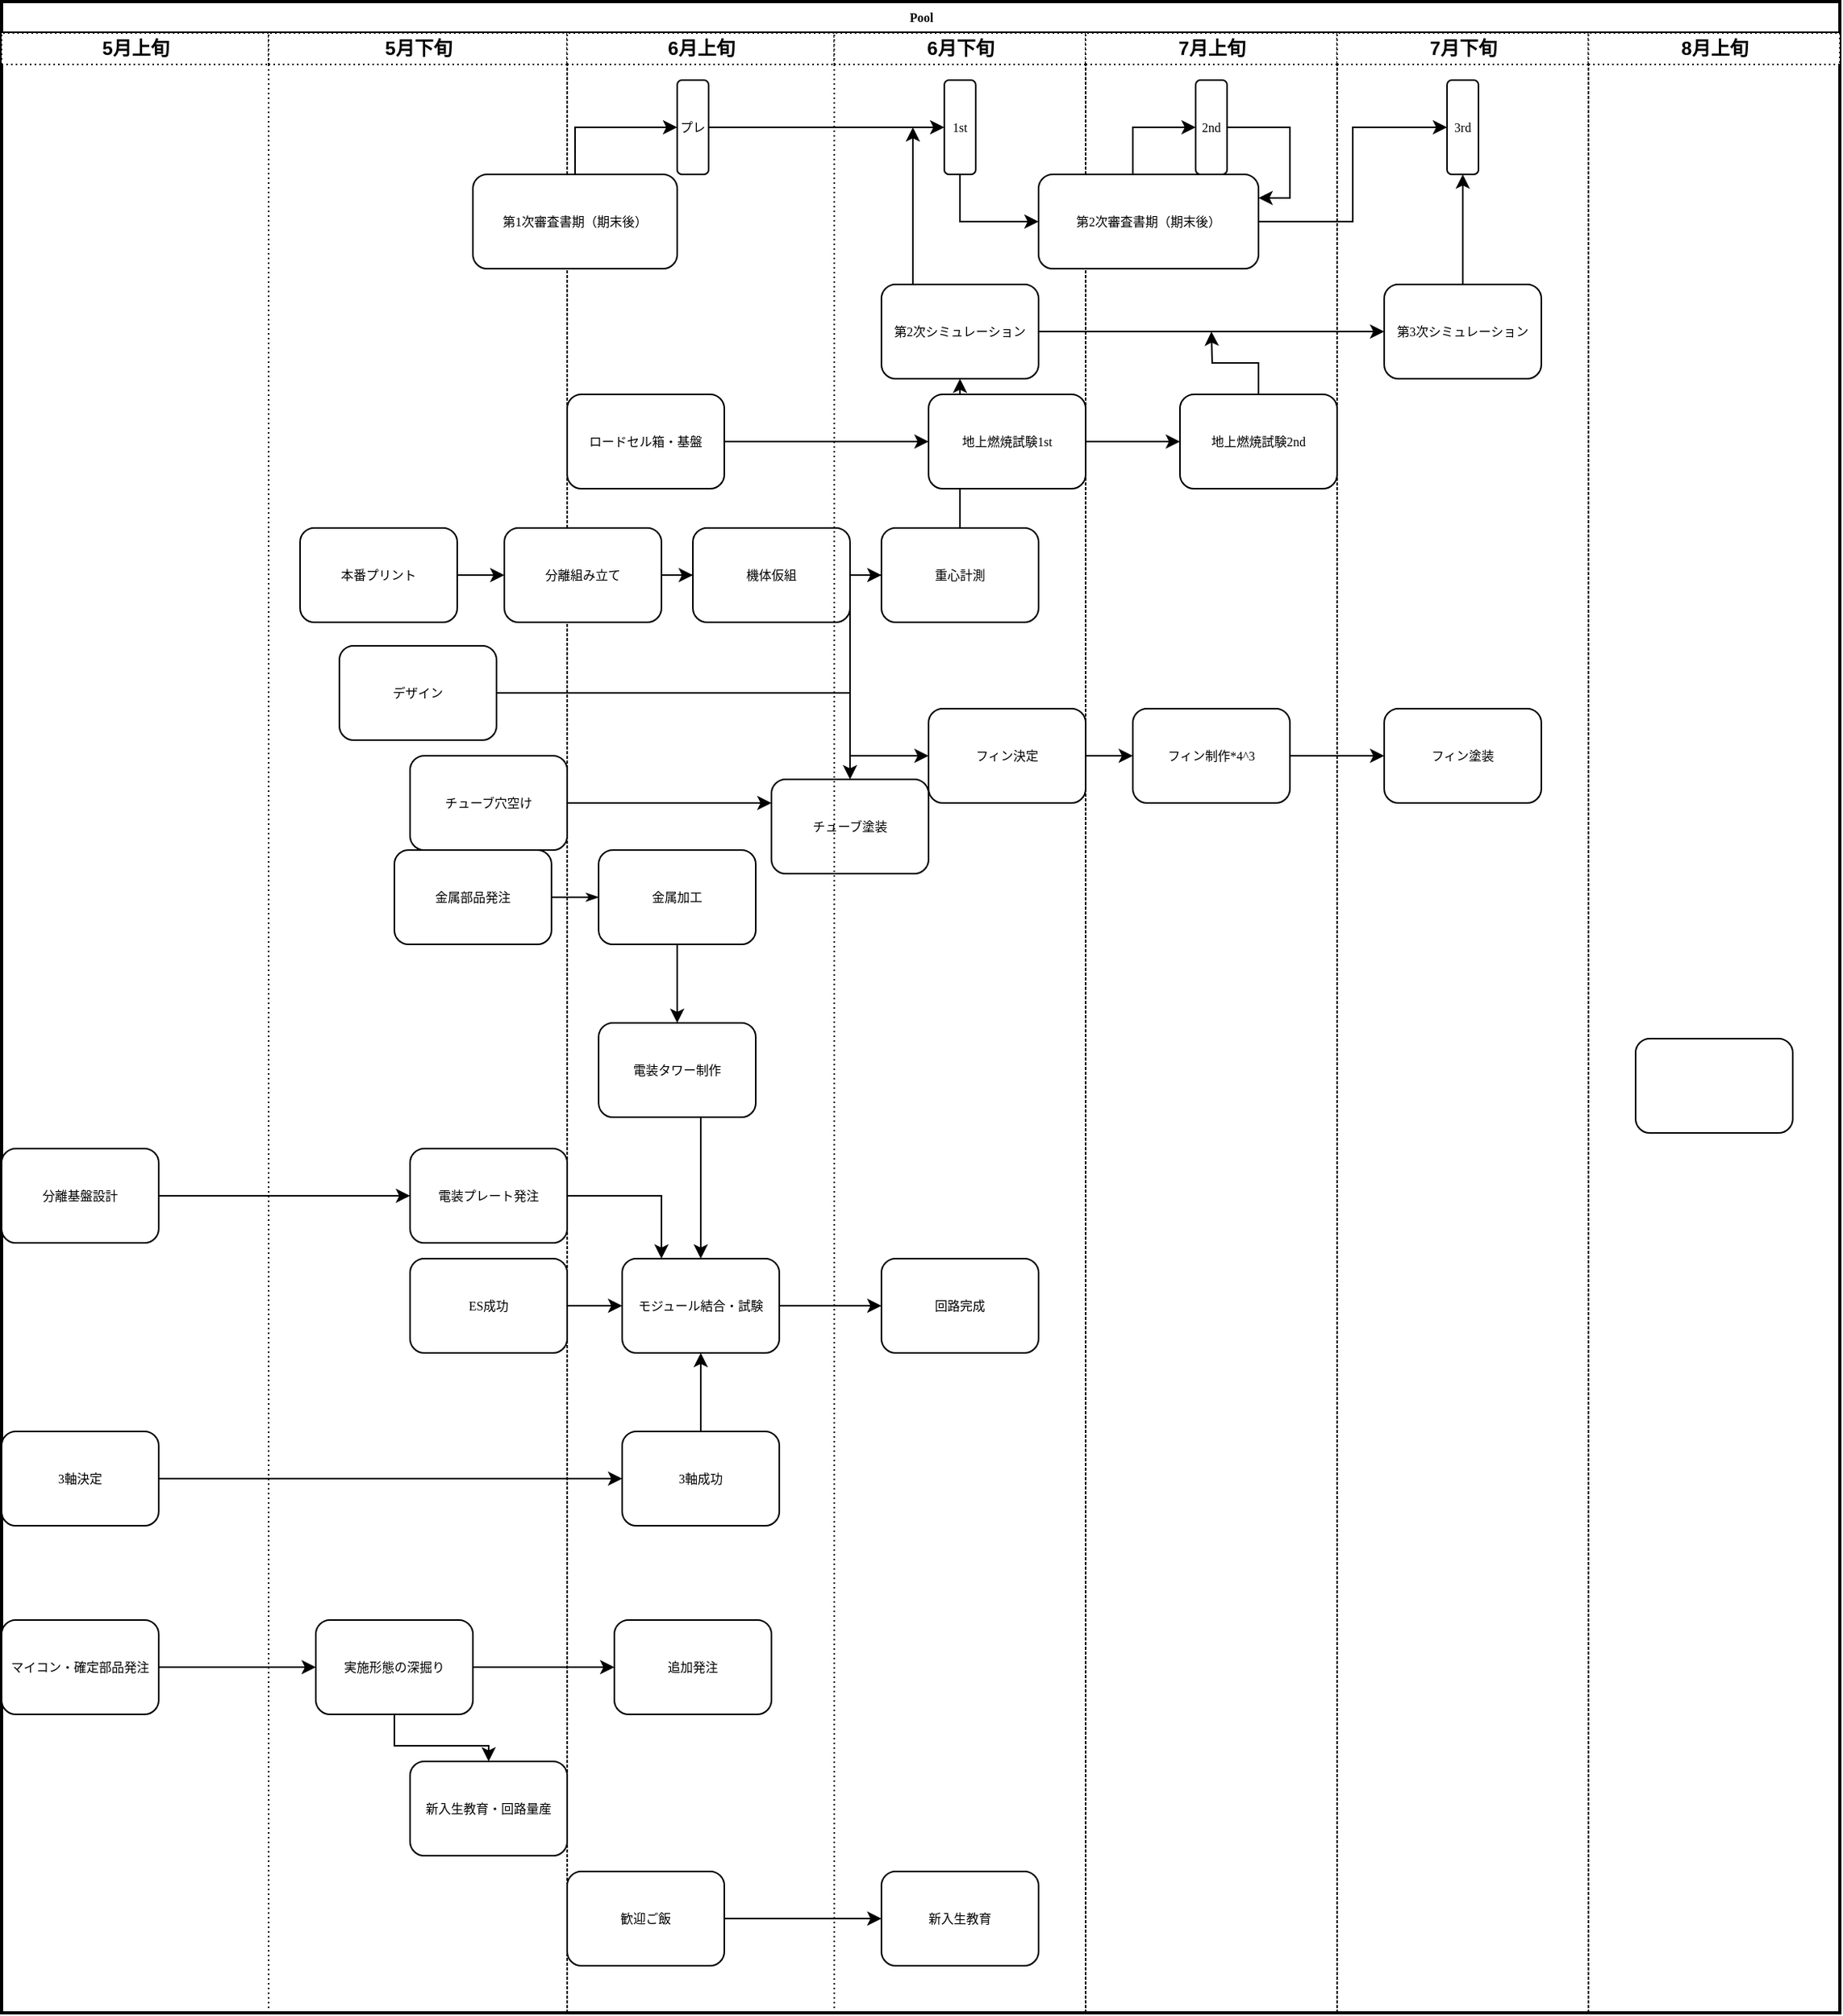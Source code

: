 <mxfile pages="2">
    <diagram id="QZoIV7y4iu6GH5jPl6gE" name="制作フロー">
        <mxGraphModel grid="1" page="1" gridSize="10" guides="1" tooltips="1" connect="1" arrows="1" fold="1" pageScale="1" pageWidth="827" pageHeight="1169" math="0" shadow="0">
            <root>
                <mxCell id="0"/>
                <mxCell id="1" parent="0"/>
                <mxCell id="Svl1HbeHAaXiKfEnw7dw-1" value="Pool" style="swimlane;html=1;childLayout=stackLayout;startSize=20;rounded=0;shadow=0;labelBackgroundColor=none;strokeWidth=2;fontFamily=Verdana;fontSize=8;align=center;" parent="1" vertex="1">
                    <mxGeometry x="-150" y="30" width="1170" height="1280" as="geometry"/>
                </mxCell>
                <mxCell id="Svl1HbeHAaXiKfEnw7dw-25" value="5月上旬" style="swimlane;html=1;startSize=20;dashed=1;strokeWidth=1;dashPattern=1 2;" parent="Svl1HbeHAaXiKfEnw7dw-1" vertex="1">
                    <mxGeometry y="20" width="170" height="1260" as="geometry"/>
                </mxCell>
                <mxCell id="Svl1HbeHAaXiKfEnw7dw-18" value="マイコン・確定部品発注" style="rounded=1;whiteSpace=wrap;html=1;shadow=0;labelBackgroundColor=none;strokeWidth=1;fontFamily=Verdana;fontSize=8;align=center;" parent="Svl1HbeHAaXiKfEnw7dw-25" vertex="1">
                    <mxGeometry y="1010" width="100" height="60" as="geometry"/>
                </mxCell>
                <mxCell id="Svl1HbeHAaXiKfEnw7dw-21" value="3軸決定" style="rounded=1;whiteSpace=wrap;html=1;shadow=0;labelBackgroundColor=none;strokeWidth=1;fontFamily=Verdana;fontSize=8;align=center;" parent="Svl1HbeHAaXiKfEnw7dw-25" vertex="1">
                    <mxGeometry y="890" width="100" height="60" as="geometry"/>
                </mxCell>
                <mxCell id="Svl1HbeHAaXiKfEnw7dw-15" value="分離基盤設計" style="rounded=1;whiteSpace=wrap;html=1;shadow=0;labelBackgroundColor=none;strokeWidth=1;fontFamily=Verdana;fontSize=8;align=center;" parent="Svl1HbeHAaXiKfEnw7dw-25" vertex="1">
                    <mxGeometry y="710" width="100" height="60" as="geometry"/>
                </mxCell>
                <mxCell id="Svl1HbeHAaXiKfEnw7dw-33" value="5月下旬" style="swimlane;html=1;startSize=20;dashed=1;dashPattern=1 2;" parent="Svl1HbeHAaXiKfEnw7dw-1" vertex="1">
                    <mxGeometry x="170" y="20" width="190" height="1260" as="geometry"/>
                </mxCell>
                <mxCell id="Svl1HbeHAaXiKfEnw7dw-41" value="新入生教育・回路量産" style="rounded=1;whiteSpace=wrap;html=1;shadow=0;labelBackgroundColor=none;strokeWidth=1;fontFamily=Verdana;fontSize=8;align=center;" parent="Svl1HbeHAaXiKfEnw7dw-33" vertex="1">
                    <mxGeometry x="90" y="1100" width="100" height="60" as="geometry"/>
                </mxCell>
                <mxCell id="Svl1HbeHAaXiKfEnw7dw-42" value="実施形態の深掘り" style="rounded=1;whiteSpace=wrap;html=1;shadow=0;labelBackgroundColor=none;strokeWidth=1;fontFamily=Verdana;fontSize=8;align=center;" parent="Svl1HbeHAaXiKfEnw7dw-33" vertex="1">
                    <mxGeometry x="30" y="1010" width="100" height="60" as="geometry"/>
                </mxCell>
                <mxCell id="Svl1HbeHAaXiKfEnw7dw-43" style="edgeStyle=orthogonalEdgeStyle;rounded=0;orthogonalLoop=1;jettySize=auto;html=1;entryX=0.5;entryY=0;entryDx=0;entryDy=0;" parent="Svl1HbeHAaXiKfEnw7dw-33" source="Svl1HbeHAaXiKfEnw7dw-42" target="Svl1HbeHAaXiKfEnw7dw-41" edge="1">
                    <mxGeometry relative="1" as="geometry">
                        <Array as="points">
                            <mxPoint x="80" y="1090"/>
                            <mxPoint x="140" y="1090"/>
                        </Array>
                    </mxGeometry>
                </mxCell>
                <mxCell id="Svl1HbeHAaXiKfEnw7dw-30" value="電装プレート発注" style="rounded=1;whiteSpace=wrap;html=1;shadow=0;labelBackgroundColor=none;strokeWidth=1;fontFamily=Verdana;fontSize=8;align=center;" parent="Svl1HbeHAaXiKfEnw7dw-33" vertex="1">
                    <mxGeometry x="90" y="710" width="100" height="60" as="geometry"/>
                </mxCell>
                <mxCell id="Svl1HbeHAaXiKfEnw7dw-27" value="本番プリント" style="rounded=1;whiteSpace=wrap;html=1;shadow=0;labelBackgroundColor=none;strokeWidth=1;fontFamily=Verdana;fontSize=8;align=center;" parent="Svl1HbeHAaXiKfEnw7dw-33" vertex="1">
                    <mxGeometry x="20" y="315" width="100" height="60" as="geometry"/>
                </mxCell>
                <mxCell id="Svl1HbeHAaXiKfEnw7dw-31" value="金属部品発注" style="rounded=1;whiteSpace=wrap;html=1;shadow=0;labelBackgroundColor=none;strokeWidth=1;fontFamily=Verdana;fontSize=8;align=center;" parent="Svl1HbeHAaXiKfEnw7dw-33" vertex="1">
                    <mxGeometry x="80" y="520" width="100" height="60" as="geometry"/>
                </mxCell>
                <mxCell id="Svl1HbeHAaXiKfEnw7dw-24" value="ES成功" style="rounded=1;whiteSpace=wrap;html=1;shadow=0;labelBackgroundColor=none;strokeWidth=1;fontFamily=Verdana;fontSize=8;align=center;" parent="Svl1HbeHAaXiKfEnw7dw-33" vertex="1">
                    <mxGeometry x="90" y="780" width="100" height="60" as="geometry"/>
                </mxCell>
                <mxCell id="Svl1HbeHAaXiKfEnw7dw-32" value="デザイン" style="rounded=1;whiteSpace=wrap;html=1;shadow=0;labelBackgroundColor=none;strokeWidth=1;fontFamily=Verdana;fontSize=8;align=center;" parent="Svl1HbeHAaXiKfEnw7dw-33" vertex="1">
                    <mxGeometry x="45" y="390" width="100" height="60" as="geometry"/>
                </mxCell>
                <mxCell id="Svl1HbeHAaXiKfEnw7dw-37" value="チューブ穴空け" style="rounded=1;whiteSpace=wrap;html=1;shadow=0;labelBackgroundColor=none;strokeWidth=1;fontFamily=Verdana;fontSize=8;align=center;" parent="Svl1HbeHAaXiKfEnw7dw-33" vertex="1">
                    <mxGeometry x="90" y="460" width="100" height="60" as="geometry"/>
                </mxCell>
                <mxCell id="Svl1HbeHAaXiKfEnw7dw-48" value="6月上旬" style="swimlane;html=1;startSize=20;dashed=1;dashPattern=1 2;" parent="Svl1HbeHAaXiKfEnw7dw-1" vertex="1">
                    <mxGeometry x="360" y="20" width="170" height="1260" as="geometry"/>
                </mxCell>
                <mxCell id="Svl1HbeHAaXiKfEnw7dw-49" value="機体仮組" style="rounded=1;whiteSpace=wrap;html=1;shadow=0;labelBackgroundColor=none;strokeWidth=1;fontFamily=Verdana;fontSize=8;align=center;" parent="Svl1HbeHAaXiKfEnw7dw-48" vertex="1">
                    <mxGeometry x="80" y="315" width="100" height="60" as="geometry"/>
                </mxCell>
                <mxCell id="Svl1HbeHAaXiKfEnw7dw-50" style="edgeStyle=orthogonalEdgeStyle;rounded=0;orthogonalLoop=1;jettySize=auto;html=1;entryX=0;entryY=0.5;entryDx=0;entryDy=0;" parent="Svl1HbeHAaXiKfEnw7dw-48" source="Svl1HbeHAaXiKfEnw7dw-51" target="Svl1HbeHAaXiKfEnw7dw-52" edge="1">
                    <mxGeometry relative="1" as="geometry"/>
                </mxCell>
                <mxCell id="Svl1HbeHAaXiKfEnw7dw-51" value="第1次審査書期（期末後）" style="rounded=1;whiteSpace=wrap;html=1;shadow=0;labelBackgroundColor=none;strokeWidth=1;fontFamily=Verdana;fontSize=8;align=center;" parent="Svl1HbeHAaXiKfEnw7dw-48" vertex="1">
                    <mxGeometry x="-60" y="90" width="130" height="60" as="geometry"/>
                </mxCell>
                <mxCell id="Svl1HbeHAaXiKfEnw7dw-52" value="プレ" style="rounded=1;whiteSpace=wrap;html=1;shadow=0;labelBackgroundColor=none;strokeWidth=1;fontFamily=Verdana;fontSize=8;align=center;" parent="Svl1HbeHAaXiKfEnw7dw-48" vertex="1">
                    <mxGeometry x="70" y="30" width="20" height="60" as="geometry"/>
                </mxCell>
                <mxCell id="Svl1HbeHAaXiKfEnw7dw-53" value="追加発注" style="rounded=1;whiteSpace=wrap;html=1;shadow=0;labelBackgroundColor=none;strokeWidth=1;fontFamily=Verdana;fontSize=8;align=center;" parent="Svl1HbeHAaXiKfEnw7dw-48" vertex="1">
                    <mxGeometry x="30" y="1010" width="100" height="60" as="geometry"/>
                </mxCell>
                <mxCell id="Svl1HbeHAaXiKfEnw7dw-54" value="チューブ塗装" style="rounded=1;whiteSpace=wrap;html=1;shadow=0;labelBackgroundColor=none;strokeWidth=1;fontFamily=Verdana;fontSize=8;align=center;" parent="Svl1HbeHAaXiKfEnw7dw-48" vertex="1">
                    <mxGeometry x="130" y="475" width="100" height="60" as="geometry"/>
                </mxCell>
                <mxCell id="Svl1HbeHAaXiKfEnw7dw-39" value="金属加工" style="rounded=1;whiteSpace=wrap;html=1;shadow=0;labelBackgroundColor=none;strokeWidth=1;fontFamily=Verdana;fontSize=8;align=center;" parent="Svl1HbeHAaXiKfEnw7dw-48" vertex="1">
                    <mxGeometry x="20" y="520" width="100" height="60" as="geometry"/>
                </mxCell>
                <mxCell id="Svl1HbeHAaXiKfEnw7dw-45" value="モジュール結合・試験" style="rounded=1;whiteSpace=wrap;html=1;shadow=0;labelBackgroundColor=none;strokeWidth=1;fontFamily=Verdana;fontSize=8;align=center;" parent="Svl1HbeHAaXiKfEnw7dw-48" vertex="1">
                    <mxGeometry x="35" y="780" width="100" height="60" as="geometry"/>
                </mxCell>
                <mxCell id="Svl1HbeHAaXiKfEnw7dw-36" value="電装タワー制作" style="rounded=1;whiteSpace=wrap;html=1;shadow=0;labelBackgroundColor=none;strokeWidth=1;fontFamily=Verdana;fontSize=8;align=center;" parent="Svl1HbeHAaXiKfEnw7dw-48" vertex="1">
                    <mxGeometry x="20" y="630" width="100" height="60" as="geometry"/>
                </mxCell>
                <mxCell id="Svl1HbeHAaXiKfEnw7dw-38" value="" style="edgeStyle=orthogonalEdgeStyle;rounded=0;orthogonalLoop=1;jettySize=auto;html=1;" parent="Svl1HbeHAaXiKfEnw7dw-48" source="Svl1HbeHAaXiKfEnw7dw-39" target="Svl1HbeHAaXiKfEnw7dw-36" edge="1">
                    <mxGeometry relative="1" as="geometry"/>
                </mxCell>
                <mxCell id="Svl1HbeHAaXiKfEnw7dw-47" style="edgeStyle=orthogonalEdgeStyle;rounded=0;orthogonalLoop=1;jettySize=auto;html=1;entryX=0.5;entryY=0;entryDx=0;entryDy=0;" parent="Svl1HbeHAaXiKfEnw7dw-48" source="Svl1HbeHAaXiKfEnw7dw-36" target="Svl1HbeHAaXiKfEnw7dw-45" edge="1">
                    <mxGeometry relative="1" as="geometry">
                        <mxPoint x="50" y="710" as="targetPoint"/>
                        <Array as="points">
                            <mxPoint x="85" y="660"/>
                        </Array>
                    </mxGeometry>
                </mxCell>
                <mxCell id="Svl1HbeHAaXiKfEnw7dw-40" value="歓迎ご飯" style="rounded=1;whiteSpace=wrap;html=1;shadow=0;labelBackgroundColor=none;strokeWidth=1;fontFamily=Verdana;fontSize=8;align=center;" parent="Svl1HbeHAaXiKfEnw7dw-48" vertex="1">
                    <mxGeometry y="1170" width="100" height="60" as="geometry"/>
                </mxCell>
                <mxCell id="2" style="edgeStyle=none;html=1;" parent="Svl1HbeHAaXiKfEnw7dw-48" source="Svl1HbeHAaXiKfEnw7dw-44" target="Svl1HbeHAaXiKfEnw7dw-45" edge="1">
                    <mxGeometry relative="1" as="geometry"/>
                </mxCell>
                <mxCell id="Svl1HbeHAaXiKfEnw7dw-44" value="3軸成功" style="rounded=1;whiteSpace=wrap;html=1;shadow=0;labelBackgroundColor=none;strokeWidth=1;fontFamily=Verdana;fontSize=8;align=center;" parent="Svl1HbeHAaXiKfEnw7dw-48" vertex="1">
                    <mxGeometry x="35" y="890" width="100" height="60" as="geometry"/>
                </mxCell>
                <mxCell id="Svl1HbeHAaXiKfEnw7dw-16" value="ロードセル箱・基盤" style="rounded=1;whiteSpace=wrap;html=1;shadow=0;labelBackgroundColor=none;strokeWidth=1;fontFamily=Verdana;fontSize=8;align=center;" parent="Svl1HbeHAaXiKfEnw7dw-48" vertex="1">
                    <mxGeometry y="230" width="100" height="60" as="geometry"/>
                </mxCell>
                <mxCell id="Svl1HbeHAaXiKfEnw7dw-34" value="分離組み立て" style="rounded=1;whiteSpace=wrap;html=1;shadow=0;labelBackgroundColor=none;strokeWidth=1;fontFamily=Verdana;fontSize=8;align=center;" parent="Svl1HbeHAaXiKfEnw7dw-48" vertex="1">
                    <mxGeometry x="-40" y="315" width="100" height="60" as="geometry"/>
                </mxCell>
                <mxCell id="UPXuh7KAjXibafU46sPU-4" style="edgeStyle=orthogonalEdgeStyle;rounded=0;orthogonalLoop=1;jettySize=auto;html=1;entryX=0;entryY=0.5;entryDx=0;entryDy=0;" parent="Svl1HbeHAaXiKfEnw7dw-48" source="Svl1HbeHAaXiKfEnw7dw-34" target="Svl1HbeHAaXiKfEnw7dw-49" edge="1">
                    <mxGeometry relative="1" as="geometry"/>
                </mxCell>
                <mxCell id="Svl1HbeHAaXiKfEnw7dw-55" value="6月下旬" style="swimlane;html=1;startSize=20;dashed=1;dashPattern=1 2;" parent="Svl1HbeHAaXiKfEnw7dw-1" vertex="1">
                    <mxGeometry x="530" y="20" width="160" height="1260" as="geometry"/>
                </mxCell>
                <mxCell id="Svl1HbeHAaXiKfEnw7dw-56" value="新入生教育" style="rounded=1;whiteSpace=wrap;html=1;shadow=0;labelBackgroundColor=none;strokeWidth=1;fontFamily=Verdana;fontSize=8;align=center;" parent="Svl1HbeHAaXiKfEnw7dw-55" vertex="1">
                    <mxGeometry x="30" y="1170" width="100" height="60" as="geometry"/>
                </mxCell>
                <mxCell id="Svl1HbeHAaXiKfEnw7dw-57" value="1st" style="rounded=1;whiteSpace=wrap;html=1;shadow=0;labelBackgroundColor=none;strokeWidth=1;fontFamily=Verdana;fontSize=8;align=center;" parent="Svl1HbeHAaXiKfEnw7dw-55" vertex="1">
                    <mxGeometry x="70" y="30" width="20" height="60" as="geometry"/>
                </mxCell>
                <mxCell id="Svl1HbeHAaXiKfEnw7dw-59" style="edgeStyle=orthogonalEdgeStyle;rounded=0;orthogonalLoop=1;jettySize=auto;html=1;entryX=0;entryY=0.5;entryDx=0;entryDy=0;" parent="Svl1HbeHAaXiKfEnw7dw-55" source="Svl1HbeHAaXiKfEnw7dw-60" target="Svl1HbeHAaXiKfEnw7dw-63" edge="1">
                    <mxGeometry relative="1" as="geometry">
                        <Array as="points">
                            <mxPoint x="10" y="460"/>
                        </Array>
                    </mxGeometry>
                </mxCell>
                <mxCell id="UPXuh7KAjXibafU46sPU-9" style="edgeStyle=orthogonalEdgeStyle;rounded=0;orthogonalLoop=1;jettySize=auto;html=1;entryX=0.5;entryY=1;entryDx=0;entryDy=0;" parent="Svl1HbeHAaXiKfEnw7dw-55" source="Svl1HbeHAaXiKfEnw7dw-60" target="Svl1HbeHAaXiKfEnw7dw-62" edge="1">
                    <mxGeometry relative="1" as="geometry"/>
                </mxCell>
                <mxCell id="Svl1HbeHAaXiKfEnw7dw-60" value="重心計測" style="rounded=1;whiteSpace=wrap;html=1;shadow=0;labelBackgroundColor=none;strokeWidth=1;fontFamily=Verdana;fontSize=8;align=center;" parent="Svl1HbeHAaXiKfEnw7dw-55" vertex="1">
                    <mxGeometry x="30" y="315" width="100" height="60" as="geometry"/>
                </mxCell>
                <mxCell id="Svl1HbeHAaXiKfEnw7dw-61" style="edgeStyle=orthogonalEdgeStyle;rounded=0;orthogonalLoop=1;jettySize=auto;html=1;" parent="Svl1HbeHAaXiKfEnw7dw-55" source="Svl1HbeHAaXiKfEnw7dw-62" edge="1">
                    <mxGeometry relative="1" as="geometry">
                        <mxPoint x="50" y="60" as="targetPoint"/>
                        <Array as="points">
                            <mxPoint x="50" y="90"/>
                            <mxPoint x="50" y="90"/>
                        </Array>
                    </mxGeometry>
                </mxCell>
                <mxCell id="Svl1HbeHAaXiKfEnw7dw-62" value="第2次シミュレーション" style="rounded=1;whiteSpace=wrap;html=1;shadow=0;labelBackgroundColor=none;strokeWidth=1;fontFamily=Verdana;fontSize=8;align=center;" parent="Svl1HbeHAaXiKfEnw7dw-55" vertex="1">
                    <mxGeometry x="30" y="160" width="100" height="60" as="geometry"/>
                </mxCell>
                <mxCell id="Svl1HbeHAaXiKfEnw7dw-63" value="フィン決定" style="rounded=1;whiteSpace=wrap;html=1;shadow=0;labelBackgroundColor=none;strokeWidth=1;fontFamily=Verdana;fontSize=8;align=center;" parent="Svl1HbeHAaXiKfEnw7dw-55" vertex="1">
                    <mxGeometry x="60" y="430" width="100" height="60" as="geometry"/>
                </mxCell>
                <mxCell id="Svl1HbeHAaXiKfEnw7dw-64" value="回路完成" style="rounded=1;whiteSpace=wrap;html=1;shadow=0;labelBackgroundColor=none;strokeWidth=1;fontFamily=Verdana;fontSize=8;align=center;" parent="Svl1HbeHAaXiKfEnw7dw-55" vertex="1">
                    <mxGeometry x="30" y="780" width="100" height="60" as="geometry"/>
                </mxCell>
                <mxCell id="4" value="地上燃焼試験1st" style="rounded=1;whiteSpace=wrap;html=1;shadow=0;labelBackgroundColor=none;strokeWidth=1;fontFamily=Verdana;fontSize=8;align=center;" vertex="1" parent="Svl1HbeHAaXiKfEnw7dw-55">
                    <mxGeometry x="60" y="230" width="100" height="60" as="geometry"/>
                </mxCell>
                <mxCell id="Svl1HbeHAaXiKfEnw7dw-65" value="7月上旬" style="swimlane;html=1;startSize=20;dashed=1;dashPattern=1 2;" parent="Svl1HbeHAaXiKfEnw7dw-1" vertex="1">
                    <mxGeometry x="690" y="20" width="160" height="1260" as="geometry"/>
                </mxCell>
                <mxCell id="Svl1HbeHAaXiKfEnw7dw-66" style="edgeStyle=orthogonalEdgeStyle;rounded=0;orthogonalLoop=1;jettySize=auto;html=1;entryX=0;entryY=0.5;entryDx=0;entryDy=0;" parent="Svl1HbeHAaXiKfEnw7dw-65" source="Svl1HbeHAaXiKfEnw7dw-67" target="Svl1HbeHAaXiKfEnw7dw-70" edge="1">
                    <mxGeometry relative="1" as="geometry">
                        <Array as="points">
                            <mxPoint x="30" y="98"/>
                        </Array>
                    </mxGeometry>
                </mxCell>
                <mxCell id="Svl1HbeHAaXiKfEnw7dw-67" value="第2&lt;span style=&quot;background-color: transparent; color: light-dark(rgb(0, 0, 0), rgb(255, 255, 255));&quot;&gt;次審査書&lt;/span&gt;期&lt;span style=&quot;background-color: transparent; color: light-dark(rgb(0, 0, 0), rgb(255, 255, 255));&quot;&gt;（期末後）&lt;/span&gt;" style="rounded=1;whiteSpace=wrap;html=1;shadow=0;labelBackgroundColor=none;strokeWidth=1;fontFamily=Verdana;fontSize=8;align=center;" parent="Svl1HbeHAaXiKfEnw7dw-65" vertex="1">
                    <mxGeometry x="-30" y="90" width="140" height="60" as="geometry"/>
                </mxCell>
                <mxCell id="Svl1HbeHAaXiKfEnw7dw-68" style="edgeStyle=orthogonalEdgeStyle;rounded=0;orthogonalLoop=1;jettySize=auto;html=1;" parent="Svl1HbeHAaXiKfEnw7dw-65" source="Svl1HbeHAaXiKfEnw7dw-69" edge="1">
                    <mxGeometry relative="1" as="geometry">
                        <mxPoint x="80.0" y="190" as="targetPoint"/>
                    </mxGeometry>
                </mxCell>
                <mxCell id="Svl1HbeHAaXiKfEnw7dw-69" value="地上燃焼試験2nd" style="rounded=1;whiteSpace=wrap;html=1;shadow=0;labelBackgroundColor=none;strokeWidth=1;fontFamily=Verdana;fontSize=8;align=center;" parent="Svl1HbeHAaXiKfEnw7dw-65" vertex="1">
                    <mxGeometry x="60" y="230" width="100" height="60" as="geometry"/>
                </mxCell>
                <mxCell id="Svl1HbeHAaXiKfEnw7dw-70" value="2nd" style="rounded=1;whiteSpace=wrap;html=1;shadow=0;labelBackgroundColor=none;strokeWidth=1;fontFamily=Verdana;fontSize=8;align=center;" parent="Svl1HbeHAaXiKfEnw7dw-65" vertex="1">
                    <mxGeometry x="70" y="30" width="20" height="60" as="geometry"/>
                </mxCell>
                <mxCell id="Svl1HbeHAaXiKfEnw7dw-71" style="edgeStyle=orthogonalEdgeStyle;rounded=0;orthogonalLoop=1;jettySize=auto;html=1;entryX=1;entryY=0.25;entryDx=0;entryDy=0;" parent="Svl1HbeHAaXiKfEnw7dw-65" source="Svl1HbeHAaXiKfEnw7dw-70" target="Svl1HbeHAaXiKfEnw7dw-67" edge="1">
                    <mxGeometry relative="1" as="geometry">
                        <Array as="points">
                            <mxPoint x="130" y="60"/>
                            <mxPoint x="130" y="105"/>
                        </Array>
                    </mxGeometry>
                </mxCell>
                <mxCell id="Svl1HbeHAaXiKfEnw7dw-72" value="フィン制作*4^3" style="rounded=1;whiteSpace=wrap;html=1;shadow=0;labelBackgroundColor=none;strokeWidth=1;fontFamily=Verdana;fontSize=8;align=center;" parent="Svl1HbeHAaXiKfEnw7dw-65" vertex="1">
                    <mxGeometry x="30" y="430" width="100" height="60" as="geometry"/>
                </mxCell>
                <mxCell id="Svl1HbeHAaXiKfEnw7dw-73" value="7月下旬" style="swimlane;html=1;startSize=20;dashed=1;dashPattern=1 2;" parent="Svl1HbeHAaXiKfEnw7dw-1" vertex="1">
                    <mxGeometry x="850" y="20" width="160" height="1260" as="geometry"/>
                </mxCell>
                <mxCell id="Svl1HbeHAaXiKfEnw7dw-74" value="3rd" style="rounded=1;whiteSpace=wrap;html=1;shadow=0;labelBackgroundColor=none;strokeWidth=1;fontFamily=Verdana;fontSize=8;align=center;" parent="Svl1HbeHAaXiKfEnw7dw-73" vertex="1">
                    <mxGeometry x="70" y="30" width="20" height="60" as="geometry"/>
                </mxCell>
                <mxCell id="Svl1HbeHAaXiKfEnw7dw-75" style="edgeStyle=orthogonalEdgeStyle;rounded=0;orthogonalLoop=1;jettySize=auto;html=1;" parent="Svl1HbeHAaXiKfEnw7dw-73" source="Svl1HbeHAaXiKfEnw7dw-76" target="Svl1HbeHAaXiKfEnw7dw-74" edge="1">
                    <mxGeometry relative="1" as="geometry"/>
                </mxCell>
                <mxCell id="Svl1HbeHAaXiKfEnw7dw-76" value="第3&lt;span style=&quot;background-color: transparent; color: light-dark(rgb(0, 0, 0), rgb(255, 255, 255));&quot;&gt;次シミュレーション&lt;/span&gt;" style="rounded=1;whiteSpace=wrap;html=1;shadow=0;labelBackgroundColor=none;strokeWidth=1;fontFamily=Verdana;fontSize=8;align=center;" parent="Svl1HbeHAaXiKfEnw7dw-73" vertex="1">
                    <mxGeometry x="30" y="160" width="100" height="60" as="geometry"/>
                </mxCell>
                <mxCell id="Svl1HbeHAaXiKfEnw7dw-77" value="フィン塗装" style="rounded=1;whiteSpace=wrap;html=1;shadow=0;labelBackgroundColor=none;strokeWidth=1;fontFamily=Verdana;fontSize=8;align=center;" parent="Svl1HbeHAaXiKfEnw7dw-73" vertex="1">
                    <mxGeometry x="30" y="430" width="100" height="60" as="geometry"/>
                </mxCell>
                <mxCell id="Svl1HbeHAaXiKfEnw7dw-78" value="8月上旬" style="swimlane;html=1;startSize=20;dashed=1;dashPattern=1 2;" parent="Svl1HbeHAaXiKfEnw7dw-1" vertex="1">
                    <mxGeometry x="1010" y="20" width="160" height="1260" as="geometry"/>
                </mxCell>
                <mxCell id="Svl1HbeHAaXiKfEnw7dw-79" value="" style="rounded=1;whiteSpace=wrap;html=1;shadow=0;labelBackgroundColor=none;strokeWidth=1;fontFamily=Verdana;fontSize=8;align=center;" parent="Svl1HbeHAaXiKfEnw7dw-78" vertex="1">
                    <mxGeometry x="30" y="640" width="100" height="60" as="geometry"/>
                </mxCell>
                <mxCell id="Svl1HbeHAaXiKfEnw7dw-85" style="edgeStyle=orthogonalEdgeStyle;rounded=0;orthogonalLoop=1;jettySize=auto;html=1;entryX=0;entryY=0.5;entryDx=0;entryDy=0;" parent="Svl1HbeHAaXiKfEnw7dw-1" source="Svl1HbeHAaXiKfEnw7dw-52" target="Svl1HbeHAaXiKfEnw7dw-57" edge="1">
                    <mxGeometry relative="1" as="geometry"/>
                </mxCell>
                <mxCell id="Svl1HbeHAaXiKfEnw7dw-86" style="edgeStyle=orthogonalEdgeStyle;rounded=0;orthogonalLoop=1;jettySize=auto;html=1;" parent="Svl1HbeHAaXiKfEnw7dw-1" source="Svl1HbeHAaXiKfEnw7dw-57" target="Svl1HbeHAaXiKfEnw7dw-67" edge="1">
                    <mxGeometry relative="1" as="geometry">
                        <Array as="points">
                            <mxPoint x="610" y="140"/>
                        </Array>
                    </mxGeometry>
                </mxCell>
                <mxCell id="Svl1HbeHAaXiKfEnw7dw-88" style="edgeStyle=orthogonalEdgeStyle;rounded=0;orthogonalLoop=1;jettySize=auto;html=1;entryX=0;entryY=0.5;entryDx=0;entryDy=0;flowAnimation=0;" parent="Svl1HbeHAaXiKfEnw7dw-1" edge="1">
                    <mxGeometry relative="1" as="geometry">
                        <Array as="points">
                            <mxPoint x="70" y="365"/>
                        </Array>
                        <mxPoint x="190" y="365" as="targetPoint"/>
                    </mxGeometry>
                </mxCell>
                <mxCell id="Svl1HbeHAaXiKfEnw7dw-93" style="edgeStyle=orthogonalEdgeStyle;rounded=0;orthogonalLoop=1;jettySize=auto;html=1;" parent="Svl1HbeHAaXiKfEnw7dw-1" source="Svl1HbeHAaXiKfEnw7dw-62" target="Svl1HbeHAaXiKfEnw7dw-76" edge="1">
                    <mxGeometry relative="1" as="geometry"/>
                </mxCell>
                <mxCell id="Svl1HbeHAaXiKfEnw7dw-94" style="edgeStyle=orthogonalEdgeStyle;rounded=0;orthogonalLoop=1;jettySize=auto;html=1;entryX=0;entryY=0.5;entryDx=0;entryDy=0;" parent="Svl1HbeHAaXiKfEnw7dw-1" source="Svl1HbeHAaXiKfEnw7dw-40" target="Svl1HbeHAaXiKfEnw7dw-56" edge="1">
                    <mxGeometry relative="1" as="geometry"/>
                </mxCell>
                <mxCell id="Svl1HbeHAaXiKfEnw7dw-96" style="edgeStyle=orthogonalEdgeStyle;rounded=0;orthogonalLoop=1;jettySize=auto;html=1;entryX=0;entryY=0.5;entryDx=0;entryDy=0;" parent="Svl1HbeHAaXiKfEnw7dw-1" source="Svl1HbeHAaXiKfEnw7dw-21" target="Svl1HbeHAaXiKfEnw7dw-44" edge="1">
                    <mxGeometry relative="1" as="geometry"/>
                </mxCell>
                <mxCell id="Svl1HbeHAaXiKfEnw7dw-100" style="edgeStyle=orthogonalEdgeStyle;rounded=0;orthogonalLoop=1;jettySize=auto;html=1;entryX=0;entryY=0.5;entryDx=0;entryDy=0;" parent="Svl1HbeHAaXiKfEnw7dw-1" source="Svl1HbeHAaXiKfEnw7dw-18" target="Svl1HbeHAaXiKfEnw7dw-42" edge="1">
                    <mxGeometry relative="1" as="geometry"/>
                </mxCell>
                <mxCell id="Svl1HbeHAaXiKfEnw7dw-101" style="edgeStyle=orthogonalEdgeStyle;rounded=0;orthogonalLoop=1;jettySize=auto;html=1;entryX=0;entryY=0.5;entryDx=0;entryDy=0;" parent="Svl1HbeHAaXiKfEnw7dw-1" source="Svl1HbeHAaXiKfEnw7dw-63" target="Svl1HbeHAaXiKfEnw7dw-72" edge="1">
                    <mxGeometry relative="1" as="geometry"/>
                </mxCell>
                <mxCell id="Svl1HbeHAaXiKfEnw7dw-102" style="edgeStyle=orthogonalEdgeStyle;rounded=0;orthogonalLoop=1;jettySize=auto;html=1;" parent="Svl1HbeHAaXiKfEnw7dw-1" source="Svl1HbeHAaXiKfEnw7dw-72" target="Svl1HbeHAaXiKfEnw7dw-77" edge="1">
                    <mxGeometry relative="1" as="geometry"/>
                </mxCell>
                <mxCell id="Svl1HbeHAaXiKfEnw7dw-103" style="edgeStyle=orthogonalEdgeStyle;rounded=0;orthogonalLoop=1;jettySize=auto;html=1;entryX=0;entryY=0.5;entryDx=0;entryDy=0;" parent="Svl1HbeHAaXiKfEnw7dw-1" source="Svl1HbeHAaXiKfEnw7dw-45" target="Svl1HbeHAaXiKfEnw7dw-64" edge="1">
                    <mxGeometry relative="1" as="geometry"/>
                </mxCell>
                <mxCell id="Svl1HbeHAaXiKfEnw7dw-110" style="edgeStyle=orthogonalEdgeStyle;rounded=0;orthogonalLoop=1;jettySize=auto;html=1;entryX=0;entryY=0.5;entryDx=0;entryDy=0;" parent="Svl1HbeHAaXiKfEnw7dw-1" source="Svl1HbeHAaXiKfEnw7dw-42" target="Svl1HbeHAaXiKfEnw7dw-53" edge="1">
                    <mxGeometry relative="1" as="geometry">
                        <mxPoint x="680" y="1060" as="targetPoint"/>
                    </mxGeometry>
                </mxCell>
                <mxCell id="Svl1HbeHAaXiKfEnw7dw-112" style="edgeStyle=orthogonalEdgeStyle;rounded=0;orthogonalLoop=1;jettySize=auto;html=1;" parent="Svl1HbeHAaXiKfEnw7dw-1" source="Svl1HbeHAaXiKfEnw7dw-32" target="Svl1HbeHAaXiKfEnw7dw-54" edge="1">
                    <mxGeometry relative="1" as="geometry"/>
                </mxCell>
                <mxCell id="Svl1HbeHAaXiKfEnw7dw-114" style="edgeStyle=orthogonalEdgeStyle;rounded=0;orthogonalLoop=1;jettySize=auto;html=1;entryX=0;entryY=0.5;entryDx=0;entryDy=0;" parent="Svl1HbeHAaXiKfEnw7dw-1" source="Svl1HbeHAaXiKfEnw7dw-24" target="Svl1HbeHAaXiKfEnw7dw-45" edge="1">
                    <mxGeometry relative="1" as="geometry"/>
                </mxCell>
                <mxCell id="UPXuh7KAjXibafU46sPU-1" style="edgeStyle=orthogonalEdgeStyle;rounded=0;orthogonalLoop=1;jettySize=auto;html=1;entryX=0;entryY=0.5;entryDx=0;entryDy=0;" parent="Svl1HbeHAaXiKfEnw7dw-1" source="Svl1HbeHAaXiKfEnw7dw-15" target="Svl1HbeHAaXiKfEnw7dw-30" edge="1">
                    <mxGeometry relative="1" as="geometry"/>
                </mxCell>
                <mxCell id="UPXuh7KAjXibafU46sPU-7" style="edgeStyle=orthogonalEdgeStyle;rounded=0;orthogonalLoop=1;jettySize=auto;html=1;entryX=0;entryY=0.5;entryDx=0;entryDy=0;" parent="Svl1HbeHAaXiKfEnw7dw-1" source="Svl1HbeHAaXiKfEnw7dw-67" target="Svl1HbeHAaXiKfEnw7dw-74" edge="1">
                    <mxGeometry relative="1" as="geometry"/>
                </mxCell>
                <mxCell id="UPXuh7KAjXibafU46sPU-8" style="edgeStyle=orthogonalEdgeStyle;rounded=0;orthogonalLoop=1;jettySize=auto;html=1;" parent="Svl1HbeHAaXiKfEnw7dw-1" source="Svl1HbeHAaXiKfEnw7dw-49" target="Svl1HbeHAaXiKfEnw7dw-60" edge="1">
                    <mxGeometry relative="1" as="geometry"/>
                </mxCell>
                <mxCell id="Svl1HbeHAaXiKfEnw7dw-3" style="edgeStyle=orthogonalEdgeStyle;rounded=1;html=1;labelBackgroundColor=none;startArrow=none;startFill=0;startSize=5;endArrow=classicThin;endFill=1;endSize=5;jettySize=auto;orthogonalLoop=1;strokeWidth=1;fontFamily=Verdana;fontSize=8" parent="Svl1HbeHAaXiKfEnw7dw-1" source="Svl1HbeHAaXiKfEnw7dw-31" target="Svl1HbeHAaXiKfEnw7dw-39" edge="1">
                    <mxGeometry relative="1" as="geometry"/>
                </mxCell>
                <mxCell id="Svl1HbeHAaXiKfEnw7dw-111" style="edgeStyle=orthogonalEdgeStyle;rounded=0;orthogonalLoop=1;jettySize=auto;html=1;entryX=0.25;entryY=0;entryDx=0;entryDy=0;" parent="Svl1HbeHAaXiKfEnw7dw-1" source="Svl1HbeHAaXiKfEnw7dw-30" target="Svl1HbeHAaXiKfEnw7dw-45" edge="1">
                    <mxGeometry relative="1" as="geometry"/>
                </mxCell>
                <mxCell id="3" style="edgeStyle=none;html=1;entryX=0;entryY=0.25;entryDx=0;entryDy=0;" parent="Svl1HbeHAaXiKfEnw7dw-1" source="Svl1HbeHAaXiKfEnw7dw-37" target="Svl1HbeHAaXiKfEnw7dw-54" edge="1">
                    <mxGeometry relative="1" as="geometry"/>
                </mxCell>
                <mxCell id="5" value="" style="edgeStyle=none;html=1;" edge="1" parent="Svl1HbeHAaXiKfEnw7dw-1" source="Svl1HbeHAaXiKfEnw7dw-16" target="4">
                    <mxGeometry relative="1" as="geometry"/>
                </mxCell>
                <mxCell id="6" style="edgeStyle=none;html=1;entryX=0;entryY=0.5;entryDx=0;entryDy=0;" edge="1" parent="Svl1HbeHAaXiKfEnw7dw-1" source="4" target="Svl1HbeHAaXiKfEnw7dw-69">
                    <mxGeometry relative="1" as="geometry"/>
                </mxCell>
                <mxCell id="UPXuh7KAjXibafU46sPU-3" style="edgeStyle=orthogonalEdgeStyle;rounded=0;orthogonalLoop=1;jettySize=auto;html=1;" parent="Svl1HbeHAaXiKfEnw7dw-1" source="Svl1HbeHAaXiKfEnw7dw-27" target="Svl1HbeHAaXiKfEnw7dw-34" edge="1">
                    <mxGeometry relative="1" as="geometry"/>
                </mxCell>
            </root>
        </mxGraphModel>
    </diagram>
    <diagram name="制作フローのコピー" id="rlYh3Gm1J3w3a0prd2vp">
        <mxGraphModel grid="1" page="1" gridSize="10" guides="1" tooltips="1" connect="1" arrows="1" fold="1" pageScale="1" pageWidth="827" pageHeight="1169" math="0" shadow="0">
            <root>
                <mxCell id="Mc50w4lBMcDeLSj56KUi-0"/>
                <mxCell id="Mc50w4lBMcDeLSj56KUi-1" parent="Mc50w4lBMcDeLSj56KUi-0"/>
                <mxCell id="Mc50w4lBMcDeLSj56KUi-2" value="Pool" style="swimlane;html=1;childLayout=stackLayout;startSize=20;rounded=0;shadow=0;labelBackgroundColor=none;strokeWidth=2;fontFamily=Verdana;fontSize=8;align=center;" vertex="1" parent="Mc50w4lBMcDeLSj56KUi-1">
                    <mxGeometry x="-110" y="120" width="1360" height="1280" as="geometry"/>
                </mxCell>
                <mxCell id="Mc50w4lBMcDeLSj56KUi-3" value="5月上旬" style="swimlane;html=1;startSize=20;dashed=1;strokeWidth=1;dashPattern=1 2;" vertex="1" parent="Mc50w4lBMcDeLSj56KUi-2">
                    <mxGeometry y="20" width="170" height="1260" as="geometry"/>
                </mxCell>
                <mxCell id="Mc50w4lBMcDeLSj56KUi-4" value="マイコン・確定部品発注" style="rounded=1;whiteSpace=wrap;html=1;shadow=0;labelBackgroundColor=none;strokeWidth=1;fontFamily=Verdana;fontSize=8;align=center;" vertex="1" parent="Mc50w4lBMcDeLSj56KUi-3">
                    <mxGeometry y="1080" width="100" height="60" as="geometry"/>
                </mxCell>
                <mxCell id="Mc50w4lBMcDeLSj56KUi-5" value="3軸決定" style="rounded=1;whiteSpace=wrap;html=1;shadow=0;labelBackgroundColor=none;strokeWidth=1;fontFamily=Verdana;fontSize=8;align=center;" vertex="1" parent="Mc50w4lBMcDeLSj56KUi-3">
                    <mxGeometry y="980" width="100" height="60" as="geometry"/>
                </mxCell>
                <mxCell id="Mc50w4lBMcDeLSj56KUi-6" value="分離基盤設計" style="rounded=1;whiteSpace=wrap;html=1;shadow=0;labelBackgroundColor=none;strokeWidth=1;fontFamily=Verdana;fontSize=8;align=center;" vertex="1" parent="Mc50w4lBMcDeLSj56KUi-3">
                    <mxGeometry y="800" width="100" height="60" as="geometry"/>
                </mxCell>
                <mxCell id="Mc50w4lBMcDeLSj56KUi-18" value="機体仮組" style="rounded=1;whiteSpace=wrap;html=1;shadow=0;labelBackgroundColor=none;strokeWidth=1;fontFamily=Verdana;fontSize=8;align=center;" vertex="1" parent="Mc50w4lBMcDeLSj56KUi-3">
                    <mxGeometry x="30" y="360" width="100" height="60" as="geometry"/>
                </mxCell>
                <mxCell id="Mc50w4lBMcDeLSj56KUi-7" value="5月下旬" style="swimlane;html=1;startSize=20;dashed=1;dashPattern=1 2;" vertex="1" parent="Mc50w4lBMcDeLSj56KUi-2">
                    <mxGeometry x="170" y="20" width="190" height="1260" as="geometry"/>
                </mxCell>
                <mxCell id="Mc50w4lBMcDeLSj56KUi-8" value="新入生教育・回路量産" style="rounded=1;whiteSpace=wrap;html=1;shadow=0;labelBackgroundColor=none;strokeWidth=1;fontFamily=Verdana;fontSize=8;align=center;" vertex="1" parent="Mc50w4lBMcDeLSj56KUi-7">
                    <mxGeometry x="30" y="1180" width="100" height="60" as="geometry"/>
                </mxCell>
                <mxCell id="Mc50w4lBMcDeLSj56KUi-9" value="実施形態の深掘り" style="rounded=1;whiteSpace=wrap;html=1;shadow=0;labelBackgroundColor=none;strokeWidth=1;fontFamily=Verdana;fontSize=8;align=center;" vertex="1" parent="Mc50w4lBMcDeLSj56KUi-7">
                    <mxGeometry x="30" y="1080" width="100" height="60" as="geometry"/>
                </mxCell>
                <mxCell id="Mc50w4lBMcDeLSj56KUi-10" style="edgeStyle=orthogonalEdgeStyle;rounded=0;orthogonalLoop=1;jettySize=auto;html=1;entryX=0.5;entryY=0;entryDx=0;entryDy=0;" edge="1" parent="Mc50w4lBMcDeLSj56KUi-7" source="Mc50w4lBMcDeLSj56KUi-9" target="Mc50w4lBMcDeLSj56KUi-8">
                    <mxGeometry relative="1" as="geometry">
                        <Array as="points">
                            <mxPoint x="80" y="1090"/>
                            <mxPoint x="140" y="1090"/>
                        </Array>
                    </mxGeometry>
                </mxCell>
                <mxCell id="Mc50w4lBMcDeLSj56KUi-13" value="金属部品発注" style="rounded=1;whiteSpace=wrap;html=1;shadow=0;labelBackgroundColor=none;strokeWidth=1;fontFamily=Verdana;fontSize=8;align=center;" vertex="1" parent="Mc50w4lBMcDeLSj56KUi-7">
                    <mxGeometry x="90" y="630" width="100" height="60" as="geometry"/>
                </mxCell>
                <mxCell id="Mc50w4lBMcDeLSj56KUi-15" value="デザイン" style="rounded=1;whiteSpace=wrap;html=1;shadow=0;labelBackgroundColor=none;strokeWidth=1;fontFamily=Verdana;fontSize=8;align=center;" vertex="1" parent="Mc50w4lBMcDeLSj56KUi-7">
                    <mxGeometry x="90" y="440" width="100" height="60" as="geometry"/>
                </mxCell>
                <mxCell id="B1jrbHe4EjJ4HCNdL6lR-2" value="電装タワー決定" style="rounded=1;whiteSpace=wrap;html=1;shadow=0;labelBackgroundColor=none;strokeWidth=1;fontFamily=Verdana;fontSize=8;align=center;" vertex="1" parent="Mc50w4lBMcDeLSj56KUi-7">
                    <mxGeometry x="130" y="710" width="100" height="60" as="geometry"/>
                </mxCell>
                <mxCell id="Mc50w4lBMcDeLSj56KUi-40" value="重心計測" style="rounded=1;whiteSpace=wrap;html=1;shadow=0;labelBackgroundColor=none;strokeWidth=1;fontFamily=Verdana;fontSize=8;align=center;" vertex="1" parent="Mc50w4lBMcDeLSj56KUi-7">
                    <mxGeometry x="45" y="360" width="100" height="60" as="geometry"/>
                </mxCell>
                <mxCell id="Mc50w4lBMcDeLSj56KUi-17" value="6月上旬" style="swimlane;html=1;startSize=20;dashed=1;dashPattern=1 2;" vertex="1" parent="Mc50w4lBMcDeLSj56KUi-2">
                    <mxGeometry x="360" y="20" width="260" height="1260" as="geometry"/>
                </mxCell>
                <mxCell id="Mc50w4lBMcDeLSj56KUi-19" style="edgeStyle=orthogonalEdgeStyle;rounded=0;orthogonalLoop=1;jettySize=auto;html=1;entryX=0;entryY=0.5;entryDx=0;entryDy=0;" edge="1" parent="Mc50w4lBMcDeLSj56KUi-17" source="Mc50w4lBMcDeLSj56KUi-20" target="Mc50w4lBMcDeLSj56KUi-21">
                    <mxGeometry relative="1" as="geometry"/>
                </mxCell>
                <mxCell id="Mc50w4lBMcDeLSj56KUi-20" value="第1次審査書期（期末後）" style="rounded=1;whiteSpace=wrap;html=1;shadow=0;labelBackgroundColor=none;strokeWidth=1;fontFamily=Verdana;fontSize=8;align=center;" vertex="1" parent="Mc50w4lBMcDeLSj56KUi-17">
                    <mxGeometry x="-60" y="90" width="190" height="60" as="geometry"/>
                </mxCell>
                <mxCell id="Mc50w4lBMcDeLSj56KUi-21" value="プレ" style="rounded=1;whiteSpace=wrap;html=1;shadow=0;labelBackgroundColor=none;strokeWidth=1;fontFamily=Verdana;fontSize=8;align=center;" vertex="1" parent="Mc50w4lBMcDeLSj56KUi-17">
                    <mxGeometry x="120" y="30" width="20" height="60" as="geometry"/>
                </mxCell>
                <mxCell id="Mc50w4lBMcDeLSj56KUi-22" value="追加発注" style="rounded=1;whiteSpace=wrap;html=1;shadow=0;labelBackgroundColor=none;strokeWidth=1;fontFamily=Verdana;fontSize=8;align=center;" vertex="1" parent="Mc50w4lBMcDeLSj56KUi-17">
                    <mxGeometry x="30" y="1080" width="100" height="60" as="geometry"/>
                </mxCell>
                <mxCell id="Mc50w4lBMcDeLSj56KUi-23" value="チューブ塗装" style="rounded=1;whiteSpace=wrap;html=1;shadow=0;labelBackgroundColor=none;strokeWidth=1;fontFamily=Verdana;fontSize=8;align=center;" vertex="1" parent="Mc50w4lBMcDeLSj56KUi-17">
                    <mxGeometry x="160" y="520" width="100" height="60" as="geometry"/>
                </mxCell>
                <mxCell id="Mc50w4lBMcDeLSj56KUi-24" value="金属加工" style="rounded=1;whiteSpace=wrap;html=1;shadow=0;labelBackgroundColor=none;strokeWidth=1;fontFamily=Verdana;fontSize=8;align=center;" vertex="1" parent="Mc50w4lBMcDeLSj56KUi-17">
                    <mxGeometry x="150" y="630" width="100" height="60" as="geometry"/>
                </mxCell>
                <mxCell id="Mc50w4lBMcDeLSj56KUi-25" value="モジュール結合・試験" style="rounded=1;whiteSpace=wrap;html=1;shadow=0;labelBackgroundColor=none;strokeWidth=1;fontFamily=Verdana;fontSize=8;align=center;" vertex="1" parent="Mc50w4lBMcDeLSj56KUi-17">
                    <mxGeometry x="160" y="880" width="100" height="60" as="geometry"/>
                </mxCell>
                <mxCell id="Mc50w4lBMcDeLSj56KUi-26" value="電装タワー制作" style="rounded=1;whiteSpace=wrap;html=1;shadow=0;labelBackgroundColor=none;strokeWidth=1;fontFamily=Verdana;fontSize=8;align=center;" vertex="1" parent="Mc50w4lBMcDeLSj56KUi-17">
                    <mxGeometry x="150" y="710" width="100" height="60" as="geometry"/>
                </mxCell>
                <mxCell id="Mc50w4lBMcDeLSj56KUi-27" value="" style="edgeStyle=orthogonalEdgeStyle;rounded=0;orthogonalLoop=1;jettySize=auto;html=1;" edge="1" parent="Mc50w4lBMcDeLSj56KUi-17" source="Mc50w4lBMcDeLSj56KUi-24" target="Mc50w4lBMcDeLSj56KUi-26">
                    <mxGeometry relative="1" as="geometry"/>
                </mxCell>
                <mxCell id="Mc50w4lBMcDeLSj56KUi-28" style="edgeStyle=orthogonalEdgeStyle;rounded=0;orthogonalLoop=1;jettySize=auto;html=1;entryX=0.5;entryY=0;entryDx=0;entryDy=0;" edge="1" parent="Mc50w4lBMcDeLSj56KUi-17" source="Mc50w4lBMcDeLSj56KUi-26" target="Mc50w4lBMcDeLSj56KUi-25">
                    <mxGeometry relative="1" as="geometry">
                        <mxPoint x="50" y="710" as="targetPoint"/>
                        <Array as="points">
                            <mxPoint x="200" y="780"/>
                            <mxPoint x="210" y="780"/>
                        </Array>
                    </mxGeometry>
                </mxCell>
                <mxCell id="Mc50w4lBMcDeLSj56KUi-29" value="歓迎ご飯" style="rounded=1;whiteSpace=wrap;html=1;shadow=0;labelBackgroundColor=none;strokeWidth=1;fontFamily=Verdana;fontSize=8;align=center;" vertex="1" parent="Mc50w4lBMcDeLSj56KUi-17">
                    <mxGeometry y="1170" width="100" height="60" as="geometry"/>
                </mxCell>
                <mxCell id="Mc50w4lBMcDeLSj56KUi-30" style="edgeStyle=none;html=1;" edge="1" parent="Mc50w4lBMcDeLSj56KUi-17" source="Mc50w4lBMcDeLSj56KUi-31" target="Mc50w4lBMcDeLSj56KUi-25">
                    <mxGeometry relative="1" as="geometry"/>
                </mxCell>
                <mxCell id="Mc50w4lBMcDeLSj56KUi-31" value="3軸成功" style="rounded=1;whiteSpace=wrap;html=1;shadow=0;labelBackgroundColor=none;strokeWidth=1;fontFamily=Verdana;fontSize=8;align=center;" vertex="1" parent="Mc50w4lBMcDeLSj56KUi-17">
                    <mxGeometry x="160" y="980" width="100" height="60" as="geometry"/>
                </mxCell>
                <mxCell id="Mc50w4lBMcDeLSj56KUi-32" value="ロードセル箱・基盤" style="rounded=1;whiteSpace=wrap;html=1;shadow=0;labelBackgroundColor=none;strokeWidth=1;fontFamily=Verdana;fontSize=8;align=center;" vertex="1" parent="Mc50w4lBMcDeLSj56KUi-17">
                    <mxGeometry y="230" width="100" height="60" as="geometry"/>
                </mxCell>
                <mxCell id="Mc50w4lBMcDeLSj56KUi-33" value="分離組み立て" style="rounded=1;whiteSpace=wrap;html=1;shadow=0;labelBackgroundColor=none;strokeWidth=1;fontFamily=Verdana;fontSize=8;align=center;" vertex="1" parent="Mc50w4lBMcDeLSj56KUi-17">
                    <mxGeometry x="130" y="315" width="100" height="60" as="geometry"/>
                </mxCell>
                <mxCell id="Mc50w4lBMcDeLSj56KUi-12" value="本番プリント" style="rounded=1;whiteSpace=wrap;html=1;shadow=0;labelBackgroundColor=none;strokeWidth=1;fontFamily=Verdana;fontSize=8;align=center;" vertex="1" parent="Mc50w4lBMcDeLSj56KUi-17">
                    <mxGeometry y="315" width="100" height="60" as="geometry"/>
                </mxCell>
                <mxCell id="Mc50w4lBMcDeLSj56KUi-82" style="edgeStyle=orthogonalEdgeStyle;rounded=0;orthogonalLoop=1;jettySize=auto;html=1;" edge="1" parent="Mc50w4lBMcDeLSj56KUi-17" source="Mc50w4lBMcDeLSj56KUi-12" target="Mc50w4lBMcDeLSj56KUi-33">
                    <mxGeometry relative="1" as="geometry"/>
                </mxCell>
                <mxCell id="Mc50w4lBMcDeLSj56KUi-11" value="電装プレート発注" style="rounded=1;whiteSpace=wrap;html=1;shadow=0;labelBackgroundColor=none;strokeWidth=1;fontFamily=Verdana;fontSize=8;align=center;" vertex="1" parent="Mc50w4lBMcDeLSj56KUi-17">
                    <mxGeometry x="-50" y="800" width="100" height="60" as="geometry"/>
                </mxCell>
                <mxCell id="Mc50w4lBMcDeLSj56KUi-78" style="edgeStyle=orthogonalEdgeStyle;rounded=0;orthogonalLoop=1;jettySize=auto;html=1;entryX=0.25;entryY=0;entryDx=0;entryDy=0;" edge="1" parent="Mc50w4lBMcDeLSj56KUi-17" source="Mc50w4lBMcDeLSj56KUi-11" target="Mc50w4lBMcDeLSj56KUi-25">
                    <mxGeometry relative="1" as="geometry"/>
                </mxCell>
                <mxCell id="Mc50w4lBMcDeLSj56KUi-14" value="ES成功" style="rounded=1;whiteSpace=wrap;html=1;shadow=0;labelBackgroundColor=none;strokeWidth=1;fontFamily=Verdana;fontSize=8;align=center;" vertex="1" parent="Mc50w4lBMcDeLSj56KUi-17">
                    <mxGeometry y="880" width="100" height="60" as="geometry"/>
                </mxCell>
                <mxCell id="Mc50w4lBMcDeLSj56KUi-73" style="edgeStyle=orthogonalEdgeStyle;rounded=0;orthogonalLoop=1;jettySize=auto;html=1;entryX=0;entryY=0.5;entryDx=0;entryDy=0;" edge="1" parent="Mc50w4lBMcDeLSj56KUi-17" source="Mc50w4lBMcDeLSj56KUi-14" target="Mc50w4lBMcDeLSj56KUi-25">
                    <mxGeometry relative="1" as="geometry"/>
                </mxCell>
                <mxCell id="B1jrbHe4EjJ4HCNdL6lR-6" style="edgeStyle=none;html=1;entryX=0;entryY=0.5;entryDx=0;entryDy=0;" edge="1" parent="Mc50w4lBMcDeLSj56KUi-17" source="Mc50w4lBMcDeLSj56KUi-16" target="Mc50w4lBMcDeLSj56KUi-23">
                    <mxGeometry relative="1" as="geometry"/>
                </mxCell>
                <mxCell id="Mc50w4lBMcDeLSj56KUi-16" value="チューブ穴空け" style="rounded=1;whiteSpace=wrap;html=1;shadow=0;labelBackgroundColor=none;strokeWidth=1;fontFamily=Verdana;fontSize=8;align=center;" vertex="1" parent="Mc50w4lBMcDeLSj56KUi-17">
                    <mxGeometry x="-90" y="520" width="210" height="60" as="geometry"/>
                </mxCell>
                <mxCell id="Mc50w4lBMcDeLSj56KUi-35" value="6月下旬" style="swimlane;html=1;startSize=20;dashed=1;dashPattern=1 2;" vertex="1" parent="Mc50w4lBMcDeLSj56KUi-2">
                    <mxGeometry x="620" y="20" width="260" height="1260" as="geometry"/>
                </mxCell>
                <mxCell id="Mc50w4lBMcDeLSj56KUi-36" value="新入生教育" style="rounded=1;whiteSpace=wrap;html=1;shadow=0;labelBackgroundColor=none;strokeWidth=1;fontFamily=Verdana;fontSize=8;align=center;" vertex="1" parent="Mc50w4lBMcDeLSj56KUi-35">
                    <mxGeometry x="30" y="1170" width="100" height="60" as="geometry"/>
                </mxCell>
                <mxCell id="Mc50w4lBMcDeLSj56KUi-37" value="1st" style="rounded=1;whiteSpace=wrap;html=1;shadow=0;labelBackgroundColor=none;strokeWidth=1;fontFamily=Verdana;fontSize=8;align=center;" vertex="1" parent="Mc50w4lBMcDeLSj56KUi-35">
                    <mxGeometry x="120" y="30" width="20" height="60" as="geometry"/>
                </mxCell>
                <mxCell id="Mc50w4lBMcDeLSj56KUi-41" style="edgeStyle=orthogonalEdgeStyle;rounded=0;orthogonalLoop=1;jettySize=auto;html=1;" edge="1" parent="Mc50w4lBMcDeLSj56KUi-35" source="Mc50w4lBMcDeLSj56KUi-42">
                    <mxGeometry relative="1" as="geometry">
                        <mxPoint x="50" y="60" as="targetPoint"/>
                        <Array as="points">
                            <mxPoint x="50" y="90"/>
                            <mxPoint x="50" y="90"/>
                        </Array>
                    </mxGeometry>
                </mxCell>
                <mxCell id="Mc50w4lBMcDeLSj56KUi-42" value="第2次シミュレーション" style="rounded=1;whiteSpace=wrap;html=1;shadow=0;labelBackgroundColor=none;strokeWidth=1;fontFamily=Verdana;fontSize=8;align=center;" vertex="1" parent="Mc50w4lBMcDeLSj56KUi-35">
                    <mxGeometry x="30" y="160" width="100" height="60" as="geometry"/>
                </mxCell>
                <mxCell id="Mc50w4lBMcDeLSj56KUi-43" value="フィン決定" style="rounded=1;whiteSpace=wrap;html=1;shadow=0;labelBackgroundColor=none;strokeWidth=1;fontFamily=Verdana;fontSize=8;align=center;" vertex="1" parent="Mc50w4lBMcDeLSj56KUi-35">
                    <mxGeometry x="150" y="370" width="100" height="60" as="geometry"/>
                </mxCell>
                <mxCell id="Mc50w4lBMcDeLSj56KUi-44" value="回路完成" style="rounded=1;whiteSpace=wrap;html=1;shadow=0;labelBackgroundColor=none;strokeWidth=1;fontFamily=Verdana;fontSize=8;align=center;" vertex="1" parent="Mc50w4lBMcDeLSj56KUi-35">
                    <mxGeometry x="30" y="880" width="100" height="60" as="geometry"/>
                </mxCell>
                <mxCell id="Mc50w4lBMcDeLSj56KUi-45" value="地上燃焼試験1st" style="rounded=1;whiteSpace=wrap;html=1;shadow=0;labelBackgroundColor=none;strokeWidth=1;fontFamily=Verdana;fontSize=8;align=center;" vertex="1" parent="Mc50w4lBMcDeLSj56KUi-35">
                    <mxGeometry x="60" y="230" width="100" height="60" as="geometry"/>
                </mxCell>
                <mxCell id="Mc50w4lBMcDeLSj56KUi-46" value="7月上旬" style="swimlane;html=1;startSize=20;dashed=1;dashPattern=1 2;" vertex="1" parent="Mc50w4lBMcDeLSj56KUi-2">
                    <mxGeometry x="880" y="20" width="160" height="1260" as="geometry"/>
                </mxCell>
                <mxCell id="Mc50w4lBMcDeLSj56KUi-47" style="edgeStyle=orthogonalEdgeStyle;rounded=0;orthogonalLoop=1;jettySize=auto;html=1;entryX=0;entryY=0.5;entryDx=0;entryDy=0;" edge="1" parent="Mc50w4lBMcDeLSj56KUi-46" source="Mc50w4lBMcDeLSj56KUi-48" target="Mc50w4lBMcDeLSj56KUi-51">
                    <mxGeometry relative="1" as="geometry">
                        <Array as="points">
                            <mxPoint x="30" y="98"/>
                        </Array>
                    </mxGeometry>
                </mxCell>
                <mxCell id="Mc50w4lBMcDeLSj56KUi-48" value="第2&lt;span style=&quot;background-color: transparent; color: light-dark(rgb(0, 0, 0), rgb(255, 255, 255));&quot;&gt;次審査書&lt;/span&gt;期&lt;span style=&quot;background-color: transparent; color: light-dark(rgb(0, 0, 0), rgb(255, 255, 255));&quot;&gt;（期末後）&lt;/span&gt;" style="rounded=1;whiteSpace=wrap;html=1;shadow=0;labelBackgroundColor=none;strokeWidth=1;fontFamily=Verdana;fontSize=8;align=center;" vertex="1" parent="Mc50w4lBMcDeLSj56KUi-46">
                    <mxGeometry x="-40" y="90" width="150" height="60" as="geometry"/>
                </mxCell>
                <mxCell id="Mc50w4lBMcDeLSj56KUi-49" style="edgeStyle=orthogonalEdgeStyle;rounded=0;orthogonalLoop=1;jettySize=auto;html=1;" edge="1" parent="Mc50w4lBMcDeLSj56KUi-46" source="Mc50w4lBMcDeLSj56KUi-50">
                    <mxGeometry relative="1" as="geometry">
                        <mxPoint x="80.0" y="190" as="targetPoint"/>
                    </mxGeometry>
                </mxCell>
                <mxCell id="Mc50w4lBMcDeLSj56KUi-50" value="地上燃焼試験2nd" style="rounded=1;whiteSpace=wrap;html=1;shadow=0;labelBackgroundColor=none;strokeWidth=1;fontFamily=Verdana;fontSize=8;align=center;" vertex="1" parent="Mc50w4lBMcDeLSj56KUi-46">
                    <mxGeometry x="60" y="230" width="100" height="60" as="geometry"/>
                </mxCell>
                <mxCell id="Mc50w4lBMcDeLSj56KUi-51" value="2nd" style="rounded=1;whiteSpace=wrap;html=1;shadow=0;labelBackgroundColor=none;strokeWidth=1;fontFamily=Verdana;fontSize=8;align=center;" vertex="1" parent="Mc50w4lBMcDeLSj56KUi-46">
                    <mxGeometry x="70" y="30" width="20" height="60" as="geometry"/>
                </mxCell>
                <mxCell id="Mc50w4lBMcDeLSj56KUi-52" style="edgeStyle=orthogonalEdgeStyle;rounded=0;orthogonalLoop=1;jettySize=auto;html=1;entryX=1;entryY=0.25;entryDx=0;entryDy=0;" edge="1" parent="Mc50w4lBMcDeLSj56KUi-46" source="Mc50w4lBMcDeLSj56KUi-51" target="Mc50w4lBMcDeLSj56KUi-48">
                    <mxGeometry relative="1" as="geometry">
                        <Array as="points">
                            <mxPoint x="130" y="60"/>
                            <mxPoint x="130" y="105"/>
                        </Array>
                    </mxGeometry>
                </mxCell>
                <mxCell id="Mc50w4lBMcDeLSj56KUi-53" value="フィン制作*4^3" style="rounded=1;whiteSpace=wrap;html=1;shadow=0;labelBackgroundColor=none;strokeWidth=1;fontFamily=Verdana;fontSize=8;align=center;" vertex="1" parent="Mc50w4lBMcDeLSj56KUi-46">
                    <mxGeometry x="30" y="370" width="100" height="60" as="geometry"/>
                </mxCell>
                <mxCell id="Mc50w4lBMcDeLSj56KUi-54" value="7月下旬" style="swimlane;html=1;startSize=20;dashed=1;dashPattern=1 2;" vertex="1" parent="Mc50w4lBMcDeLSj56KUi-2">
                    <mxGeometry x="1040" y="20" width="160" height="1260" as="geometry"/>
                </mxCell>
                <mxCell id="Mc50w4lBMcDeLSj56KUi-55" value="3rd" style="rounded=1;whiteSpace=wrap;html=1;shadow=0;labelBackgroundColor=none;strokeWidth=1;fontFamily=Verdana;fontSize=8;align=center;" vertex="1" parent="Mc50w4lBMcDeLSj56KUi-54">
                    <mxGeometry x="70" y="30" width="20" height="60" as="geometry"/>
                </mxCell>
                <mxCell id="Mc50w4lBMcDeLSj56KUi-56" style="edgeStyle=orthogonalEdgeStyle;rounded=0;orthogonalLoop=1;jettySize=auto;html=1;" edge="1" parent="Mc50w4lBMcDeLSj56KUi-54" source="Mc50w4lBMcDeLSj56KUi-57" target="Mc50w4lBMcDeLSj56KUi-55">
                    <mxGeometry relative="1" as="geometry"/>
                </mxCell>
                <mxCell id="Mc50w4lBMcDeLSj56KUi-57" value="第3&lt;span style=&quot;background-color: transparent; color: light-dark(rgb(0, 0, 0), rgb(255, 255, 255));&quot;&gt;次シミュレーション&lt;/span&gt;" style="rounded=1;whiteSpace=wrap;html=1;shadow=0;labelBackgroundColor=none;strokeWidth=1;fontFamily=Verdana;fontSize=8;align=center;" vertex="1" parent="Mc50w4lBMcDeLSj56KUi-54">
                    <mxGeometry x="30" y="160" width="100" height="60" as="geometry"/>
                </mxCell>
                <mxCell id="Mc50w4lBMcDeLSj56KUi-58" value="フィン塗装" style="rounded=1;whiteSpace=wrap;html=1;shadow=0;labelBackgroundColor=none;strokeWidth=1;fontFamily=Verdana;fontSize=8;align=center;" vertex="1" parent="Mc50w4lBMcDeLSj56KUi-54">
                    <mxGeometry x="30" y="370" width="100" height="60" as="geometry"/>
                </mxCell>
                <mxCell id="Mc50w4lBMcDeLSj56KUi-59" value="8月上旬" style="swimlane;html=1;startSize=20;dashed=1;dashPattern=1 2;" vertex="1" parent="Mc50w4lBMcDeLSj56KUi-2">
                    <mxGeometry x="1200" y="20" width="160" height="1260" as="geometry"/>
                </mxCell>
                <mxCell id="Mc50w4lBMcDeLSj56KUi-60" value="" style="rounded=1;whiteSpace=wrap;html=1;shadow=0;labelBackgroundColor=none;strokeWidth=1;fontFamily=Verdana;fontSize=8;align=center;" vertex="1" parent="Mc50w4lBMcDeLSj56KUi-59">
                    <mxGeometry x="30" y="640" width="100" height="60" as="geometry"/>
                </mxCell>
                <mxCell id="Mc50w4lBMcDeLSj56KUi-61" style="edgeStyle=orthogonalEdgeStyle;rounded=0;orthogonalLoop=1;jettySize=auto;html=1;entryX=0;entryY=0.5;entryDx=0;entryDy=0;" edge="1" parent="Mc50w4lBMcDeLSj56KUi-2" source="Mc50w4lBMcDeLSj56KUi-21" target="Mc50w4lBMcDeLSj56KUi-37">
                    <mxGeometry relative="1" as="geometry"/>
                </mxCell>
                <mxCell id="Mc50w4lBMcDeLSj56KUi-62" style="edgeStyle=orthogonalEdgeStyle;rounded=0;orthogonalLoop=1;jettySize=auto;html=1;" edge="1" parent="Mc50w4lBMcDeLSj56KUi-2" source="Mc50w4lBMcDeLSj56KUi-37" target="Mc50w4lBMcDeLSj56KUi-48">
                    <mxGeometry relative="1" as="geometry">
                        <Array as="points">
                            <mxPoint x="610" y="140"/>
                        </Array>
                    </mxGeometry>
                </mxCell>
                <mxCell id="Mc50w4lBMcDeLSj56KUi-63" style="edgeStyle=orthogonalEdgeStyle;rounded=0;orthogonalLoop=1;jettySize=auto;html=1;entryX=0;entryY=0.5;entryDx=0;entryDy=0;flowAnimation=0;" edge="1" parent="Mc50w4lBMcDeLSj56KUi-2">
                    <mxGeometry relative="1" as="geometry">
                        <Array as="points">
                            <mxPoint x="70" y="365"/>
                        </Array>
                        <mxPoint x="190" y="365" as="targetPoint"/>
                    </mxGeometry>
                </mxCell>
                <mxCell id="Mc50w4lBMcDeLSj56KUi-64" style="edgeStyle=orthogonalEdgeStyle;rounded=0;orthogonalLoop=1;jettySize=auto;html=1;" edge="1" parent="Mc50w4lBMcDeLSj56KUi-2" source="Mc50w4lBMcDeLSj56KUi-42" target="Mc50w4lBMcDeLSj56KUi-57">
                    <mxGeometry relative="1" as="geometry"/>
                </mxCell>
                <mxCell id="Mc50w4lBMcDeLSj56KUi-65" style="edgeStyle=orthogonalEdgeStyle;rounded=0;orthogonalLoop=1;jettySize=auto;html=1;entryX=0;entryY=0.5;entryDx=0;entryDy=0;" edge="1" parent="Mc50w4lBMcDeLSj56KUi-2" source="Mc50w4lBMcDeLSj56KUi-29" target="Mc50w4lBMcDeLSj56KUi-36">
                    <mxGeometry relative="1" as="geometry"/>
                </mxCell>
                <mxCell id="Mc50w4lBMcDeLSj56KUi-66" style="edgeStyle=orthogonalEdgeStyle;rounded=0;orthogonalLoop=1;jettySize=auto;html=1;entryX=0;entryY=0.5;entryDx=0;entryDy=0;" edge="1" parent="Mc50w4lBMcDeLSj56KUi-2" source="Mc50w4lBMcDeLSj56KUi-5" target="Mc50w4lBMcDeLSj56KUi-31">
                    <mxGeometry relative="1" as="geometry"/>
                </mxCell>
                <mxCell id="Mc50w4lBMcDeLSj56KUi-67" style="edgeStyle=orthogonalEdgeStyle;rounded=0;orthogonalLoop=1;jettySize=auto;html=1;entryX=0;entryY=0.5;entryDx=0;entryDy=0;" edge="1" parent="Mc50w4lBMcDeLSj56KUi-2" source="Mc50w4lBMcDeLSj56KUi-4" target="Mc50w4lBMcDeLSj56KUi-9">
                    <mxGeometry relative="1" as="geometry"/>
                </mxCell>
                <mxCell id="Mc50w4lBMcDeLSj56KUi-68" style="edgeStyle=orthogonalEdgeStyle;rounded=0;orthogonalLoop=1;jettySize=auto;html=1;entryX=0;entryY=0.5;entryDx=0;entryDy=0;" edge="1" parent="Mc50w4lBMcDeLSj56KUi-2" source="Mc50w4lBMcDeLSj56KUi-43" target="Mc50w4lBMcDeLSj56KUi-53">
                    <mxGeometry relative="1" as="geometry"/>
                </mxCell>
                <mxCell id="Mc50w4lBMcDeLSj56KUi-69" style="edgeStyle=orthogonalEdgeStyle;rounded=0;orthogonalLoop=1;jettySize=auto;html=1;" edge="1" parent="Mc50w4lBMcDeLSj56KUi-2" source="Mc50w4lBMcDeLSj56KUi-53" target="Mc50w4lBMcDeLSj56KUi-58">
                    <mxGeometry relative="1" as="geometry"/>
                </mxCell>
                <mxCell id="Mc50w4lBMcDeLSj56KUi-70" style="edgeStyle=orthogonalEdgeStyle;rounded=0;orthogonalLoop=1;jettySize=auto;html=1;entryX=0;entryY=0.5;entryDx=0;entryDy=0;" edge="1" parent="Mc50w4lBMcDeLSj56KUi-2" source="Mc50w4lBMcDeLSj56KUi-25" target="Mc50w4lBMcDeLSj56KUi-44">
                    <mxGeometry relative="1" as="geometry"/>
                </mxCell>
                <mxCell id="Mc50w4lBMcDeLSj56KUi-71" style="edgeStyle=orthogonalEdgeStyle;rounded=0;orthogonalLoop=1;jettySize=auto;html=1;entryX=0;entryY=0.5;entryDx=0;entryDy=0;" edge="1" parent="Mc50w4lBMcDeLSj56KUi-2" source="Mc50w4lBMcDeLSj56KUi-9" target="Mc50w4lBMcDeLSj56KUi-22">
                    <mxGeometry relative="1" as="geometry">
                        <mxPoint x="680" y="1060" as="targetPoint"/>
                    </mxGeometry>
                </mxCell>
                <mxCell id="Mc50w4lBMcDeLSj56KUi-72" style="edgeStyle=orthogonalEdgeStyle;rounded=0;orthogonalLoop=1;jettySize=auto;html=1;" edge="1" parent="Mc50w4lBMcDeLSj56KUi-2" source="Mc50w4lBMcDeLSj56KUi-15" target="Mc50w4lBMcDeLSj56KUi-23">
                    <mxGeometry relative="1" as="geometry"/>
                </mxCell>
                <mxCell id="Mc50w4lBMcDeLSj56KUi-74" style="edgeStyle=orthogonalEdgeStyle;rounded=0;orthogonalLoop=1;jettySize=auto;html=1;entryX=0;entryY=0.5;entryDx=0;entryDy=0;" edge="1" parent="Mc50w4lBMcDeLSj56KUi-2" source="Mc50w4lBMcDeLSj56KUi-6" target="Mc50w4lBMcDeLSj56KUi-11">
                    <mxGeometry relative="1" as="geometry"/>
                </mxCell>
                <mxCell id="Mc50w4lBMcDeLSj56KUi-75" style="edgeStyle=orthogonalEdgeStyle;rounded=0;orthogonalLoop=1;jettySize=auto;html=1;entryX=0;entryY=0.5;entryDx=0;entryDy=0;" edge="1" parent="Mc50w4lBMcDeLSj56KUi-2" source="Mc50w4lBMcDeLSj56KUi-48" target="Mc50w4lBMcDeLSj56KUi-55">
                    <mxGeometry relative="1" as="geometry"/>
                </mxCell>
                <mxCell id="Mc50w4lBMcDeLSj56KUi-77" style="edgeStyle=orthogonalEdgeStyle;rounded=1;html=1;labelBackgroundColor=none;startArrow=none;startFill=0;startSize=5;endArrow=classicThin;endFill=1;endSize=5;jettySize=auto;orthogonalLoop=1;strokeWidth=1;fontFamily=Verdana;fontSize=8" edge="1" parent="Mc50w4lBMcDeLSj56KUi-2" source="Mc50w4lBMcDeLSj56KUi-13" target="Mc50w4lBMcDeLSj56KUi-24">
                    <mxGeometry relative="1" as="geometry"/>
                </mxCell>
                <mxCell id="Mc50w4lBMcDeLSj56KUi-80" value="" style="edgeStyle=none;html=1;" edge="1" parent="Mc50w4lBMcDeLSj56KUi-2" source="Mc50w4lBMcDeLSj56KUi-32" target="Mc50w4lBMcDeLSj56KUi-45">
                    <mxGeometry relative="1" as="geometry"/>
                </mxCell>
                <mxCell id="Mc50w4lBMcDeLSj56KUi-81" style="edgeStyle=none;html=1;entryX=0;entryY=0.5;entryDx=0;entryDy=0;" edge="1" parent="Mc50w4lBMcDeLSj56KUi-2" source="Mc50w4lBMcDeLSj56KUi-45" target="Mc50w4lBMcDeLSj56KUi-50">
                    <mxGeometry relative="1" as="geometry"/>
                </mxCell>
                <mxCell id="B1jrbHe4EjJ4HCNdL6lR-3" style="edgeStyle=none;html=1;entryX=0;entryY=0.5;entryDx=0;entryDy=0;" edge="1" parent="Mc50w4lBMcDeLSj56KUi-2" source="B1jrbHe4EjJ4HCNdL6lR-2" target="Mc50w4lBMcDeLSj56KUi-26">
                    <mxGeometry relative="1" as="geometry"/>
                </mxCell>
                <mxCell id="B1jrbHe4EjJ4HCNdL6lR-5" style="edgeStyle=none;html=1;entryX=0.895;entryY=1;entryDx=0;entryDy=0;entryPerimeter=0;" edge="1" parent="Mc50w4lBMcDeLSj56KUi-2" source="B1jrbHe4EjJ4HCNdL6lR-2" target="Mc50w4lBMcDeLSj56KUi-16">
                    <mxGeometry relative="1" as="geometry">
                        <Array as="points">
                            <mxPoint x="460" y="760"/>
                        </Array>
                    </mxGeometry>
                </mxCell>
                <mxCell id="B1jrbHe4EjJ4HCNdL6lR-8" style="edgeStyle=orthogonalEdgeStyle;html=1;entryX=0.5;entryY=1;entryDx=0;entryDy=0;" edge="1" parent="Mc50w4lBMcDeLSj56KUi-2" source="Mc50w4lBMcDeLSj56KUi-15" target="Mc50w4lBMcDeLSj56KUi-58">
                    <mxGeometry relative="1" as="geometry"/>
                </mxCell>
                <mxCell id="Mc50w4lBMcDeLSj56KUi-38" style="edgeStyle=orthogonalEdgeStyle;rounded=0;orthogonalLoop=1;jettySize=auto;html=1;entryX=0;entryY=0.5;entryDx=0;entryDy=0;" edge="1" parent="Mc50w4lBMcDeLSj56KUi-2" source="Mc50w4lBMcDeLSj56KUi-40" target="Mc50w4lBMcDeLSj56KUi-43">
                    <mxGeometry relative="1" as="geometry">
                        <Array as="points">
                            <mxPoint x="770" y="420"/>
                        </Array>
                    </mxGeometry>
                </mxCell>
                <mxCell id="Mc50w4lBMcDeLSj56KUi-76" style="edgeStyle=orthogonalEdgeStyle;rounded=0;orthogonalLoop=1;jettySize=auto;html=1;" edge="1" parent="Mc50w4lBMcDeLSj56KUi-2" source="Mc50w4lBMcDeLSj56KUi-18" target="Mc50w4lBMcDeLSj56KUi-40">
                    <mxGeometry relative="1" as="geometry"/>
                </mxCell>
            </root>
        </mxGraphModel>
    </diagram>
    <diagram name="制作フローのコピーのコピー" id="pfW3lf72uPNdmaA9rwUU">
        <mxGraphModel dx="2529" dy="1124" grid="1" gridSize="10" guides="1" tooltips="1" connect="1" arrows="1" fold="1" page="1" pageScale="1" pageWidth="827" pageHeight="1169" math="0" shadow="0">
            <root>
                <mxCell id="v7Wbf7wJUb8fNGh6gjVY-0"/>
                <mxCell id="v7Wbf7wJUb8fNGh6gjVY-1" parent="v7Wbf7wJUb8fNGh6gjVY-0"/>
                <mxCell id="v7Wbf7wJUb8fNGh6gjVY-2" value="Pool" style="swimlane;html=1;childLayout=stackLayout;startSize=20;rounded=0;shadow=0;labelBackgroundColor=none;strokeWidth=2;fontFamily=Verdana;fontSize=8;align=center;" vertex="1" parent="v7Wbf7wJUb8fNGh6gjVY-1">
                    <mxGeometry x="-110" y="120" width="1000" height="1280" as="geometry"/>
                </mxCell>
                <mxCell id="v7Wbf7wJUb8fNGh6gjVY-16" value="6月上旬" style="swimlane;html=1;startSize=20;dashed=1;dashPattern=1 2;" vertex="1" parent="v7Wbf7wJUb8fNGh6gjVY-2">
                    <mxGeometry y="20" width="260" height="1260" as="geometry"/>
                </mxCell>
                <mxCell id="v7Wbf7wJUb8fNGh6gjVY-17" style="edgeStyle=orthogonalEdgeStyle;rounded=0;orthogonalLoop=1;jettySize=auto;html=1;entryX=0;entryY=0.5;entryDx=0;entryDy=0;" edge="1" parent="v7Wbf7wJUb8fNGh6gjVY-16" source="v7Wbf7wJUb8fNGh6gjVY-18" target="v7Wbf7wJUb8fNGh6gjVY-19">
                    <mxGeometry relative="1" as="geometry"/>
                </mxCell>
                <mxCell id="v7Wbf7wJUb8fNGh6gjVY-18" value="第1次審査書期（期末後）" style="rounded=1;whiteSpace=wrap;html=1;shadow=0;labelBackgroundColor=none;strokeWidth=1;fontFamily=Verdana;fontSize=8;align=center;" vertex="1" parent="v7Wbf7wJUb8fNGh6gjVY-16">
                    <mxGeometry y="90" width="130" height="60" as="geometry"/>
                </mxCell>
                <mxCell id="v7Wbf7wJUb8fNGh6gjVY-19" value="プレ" style="rounded=1;whiteSpace=wrap;html=1;shadow=0;labelBackgroundColor=none;strokeWidth=1;fontFamily=Verdana;fontSize=8;align=center;" vertex="1" parent="v7Wbf7wJUb8fNGh6gjVY-16">
                    <mxGeometry x="120" y="30" width="20" height="60" as="geometry"/>
                </mxCell>
                <mxCell id="v7Wbf7wJUb8fNGh6gjVY-22" value="金属加工" style="rounded=1;whiteSpace=wrap;html=1;shadow=0;labelBackgroundColor=none;strokeWidth=1;fontFamily=Verdana;fontSize=8;align=center;" vertex="1" parent="v7Wbf7wJUb8fNGh6gjVY-16">
                    <mxGeometry x="150" y="630" width="100" height="60" as="geometry"/>
                </mxCell>
                <mxCell id="v7Wbf7wJUb8fNGh6gjVY-24" value="電装タワー制作" style="rounded=1;whiteSpace=wrap;html=1;shadow=0;labelBackgroundColor=none;strokeWidth=1;fontFamily=Verdana;fontSize=8;align=center;" vertex="1" parent="v7Wbf7wJUb8fNGh6gjVY-16">
                    <mxGeometry x="150" y="710" width="100" height="60" as="geometry"/>
                </mxCell>
                <mxCell id="v7Wbf7wJUb8fNGh6gjVY-25" value="" style="edgeStyle=orthogonalEdgeStyle;rounded=0;orthogonalLoop=1;jettySize=auto;html=1;" edge="1" parent="v7Wbf7wJUb8fNGh6gjVY-16" source="v7Wbf7wJUb8fNGh6gjVY-22" target="v7Wbf7wJUb8fNGh6gjVY-24">
                    <mxGeometry relative="1" as="geometry"/>
                </mxCell>
                <mxCell id="v7Wbf7wJUb8fNGh6gjVY-27" value="歓迎ご飯" style="rounded=1;whiteSpace=wrap;html=1;shadow=0;labelBackgroundColor=none;strokeWidth=1;fontFamily=Verdana;fontSize=8;align=center;" vertex="1" parent="v7Wbf7wJUb8fNGh6gjVY-16">
                    <mxGeometry y="1170" width="100" height="60" as="geometry"/>
                </mxCell>
                <mxCell id="v7Wbf7wJUb8fNGh6gjVY-29" value="9軸磁気部分成功" style="rounded=1;whiteSpace=wrap;html=1;shadow=0;labelBackgroundColor=none;strokeWidth=1;fontFamily=Verdana;fontSize=8;align=center;" vertex="1" parent="v7Wbf7wJUb8fNGh6gjVY-16">
                    <mxGeometry x="160" y="980" width="100" height="60" as="geometry"/>
                </mxCell>
                <mxCell id="v7Wbf7wJUb8fNGh6gjVY-30" value="ロードセル箱・基盤" style="rounded=1;whiteSpace=wrap;html=1;shadow=0;labelBackgroundColor=none;strokeWidth=1;fontFamily=Verdana;fontSize=8;align=center;" vertex="1" parent="v7Wbf7wJUb8fNGh6gjVY-16">
                    <mxGeometry y="230" width="100" height="60" as="geometry"/>
                </mxCell>
                <mxCell id="v7Wbf7wJUb8fNGh6gjVY-32" value="本番プリント" style="rounded=1;whiteSpace=wrap;html=1;shadow=0;labelBackgroundColor=none;strokeWidth=1;fontFamily=Verdana;fontSize=8;align=center;" vertex="1" parent="v7Wbf7wJUb8fNGh6gjVY-16">
                    <mxGeometry y="315" width="100" height="60" as="geometry"/>
                </mxCell>
                <mxCell id="v7Wbf7wJUb8fNGh6gjVY-36" value="ES成功" style="rounded=1;whiteSpace=wrap;html=1;shadow=0;labelBackgroundColor=none;strokeWidth=1;fontFamily=Verdana;fontSize=8;align=center;" vertex="1" parent="v7Wbf7wJUb8fNGh6gjVY-16">
                    <mxGeometry y="880" width="100" height="60" as="geometry"/>
                </mxCell>
                <mxCell id="v7Wbf7wJUb8fNGh6gjVY-39" value="チューブ穴空け" style="rounded=1;whiteSpace=wrap;html=1;shadow=0;labelBackgroundColor=none;strokeWidth=1;fontFamily=Verdana;fontSize=8;align=center;" vertex="1" parent="v7Wbf7wJUb8fNGh6gjVY-16">
                    <mxGeometry y="500" width="260" height="60" as="geometry"/>
                </mxCell>
                <mxCell id="v7Wbf7wJUb8fNGh6gjVY-15" value="本重心計測" style="rounded=1;whiteSpace=wrap;html=1;shadow=0;labelBackgroundColor=none;strokeWidth=1;fontFamily=Verdana;fontSize=8;align=center;" vertex="1" parent="v7Wbf7wJUb8fNGh6gjVY-16">
                    <mxGeometry y="375" width="100" height="60" as="geometry"/>
                </mxCell>
                <mxCell id="v7Wbf7wJUb8fNGh6gjVY-12" value="金属部品発注" style="rounded=1;whiteSpace=wrap;html=1;shadow=0;labelBackgroundColor=none;strokeWidth=1;fontFamily=Verdana;fontSize=8;align=center;" vertex="1" parent="v7Wbf7wJUb8fNGh6gjVY-16">
                    <mxGeometry y="630" width="100" height="60" as="geometry"/>
                </mxCell>
                <mxCell id="v7Wbf7wJUb8fNGh6gjVY-77" style="edgeStyle=orthogonalEdgeStyle;rounded=1;html=1;labelBackgroundColor=none;startArrow=none;startFill=0;startSize=5;endArrow=classicThin;endFill=1;endSize=5;jettySize=auto;orthogonalLoop=1;strokeWidth=1;fontFamily=Verdana;fontSize=8" edge="1" parent="v7Wbf7wJUb8fNGh6gjVY-16" source="v7Wbf7wJUb8fNGh6gjVY-12" target="v7Wbf7wJUb8fNGh6gjVY-22">
                    <mxGeometry relative="1" as="geometry"/>
                </mxCell>
                <mxCell id="-z-bNrv3wPKpCMAyicmM-4" style="edgeStyle=orthogonalEdgeStyle;html=1;entryX=0.5;entryY=1;entryDx=0;entryDy=0;" edge="1" parent="v7Wbf7wJUb8fNGh6gjVY-16" source="v7Wbf7wJUb8fNGh6gjVY-14" target="v7Wbf7wJUb8fNGh6gjVY-39">
                    <mxGeometry relative="1" as="geometry">
                        <Array as="points">
                            <mxPoint x="130" y="740"/>
                        </Array>
                    </mxGeometry>
                </mxCell>
                <mxCell id="v7Wbf7wJUb8fNGh6gjVY-14" value="電装タワー決定" style="rounded=1;whiteSpace=wrap;html=1;shadow=0;labelBackgroundColor=none;strokeWidth=1;fontFamily=Verdana;fontSize=8;align=center;" vertex="1" parent="v7Wbf7wJUb8fNGh6gjVY-16">
                    <mxGeometry y="710" width="100" height="60" as="geometry"/>
                </mxCell>
                <mxCell id="v7Wbf7wJUb8fNGh6gjVY-80" style="edgeStyle=none;html=1;entryX=0;entryY=0.5;entryDx=0;entryDy=0;" edge="1" parent="v7Wbf7wJUb8fNGh6gjVY-16" source="v7Wbf7wJUb8fNGh6gjVY-14" target="v7Wbf7wJUb8fNGh6gjVY-24">
                    <mxGeometry relative="1" as="geometry"/>
                </mxCell>
                <mxCell id="v7Wbf7wJUb8fNGh6gjVY-10" value="実施形態の深掘り" style="rounded=1;whiteSpace=wrap;html=1;shadow=0;labelBackgroundColor=none;strokeWidth=1;fontFamily=Verdana;fontSize=8;align=center;" vertex="1" parent="v7Wbf7wJUb8fNGh6gjVY-16">
                    <mxGeometry x="70" y="1080" width="100" height="60" as="geometry"/>
                </mxCell>
                <mxCell id="v7Wbf7wJUb8fNGh6gjVY-40" value="6月下旬" style="swimlane;html=1;startSize=20;dashed=1;dashPattern=1 2;" vertex="1" parent="v7Wbf7wJUb8fNGh6gjVY-2">
                    <mxGeometry x="260" y="20" width="260" height="1260" as="geometry"/>
                </mxCell>
                <mxCell id="v7Wbf7wJUb8fNGh6gjVY-41" value="新入生教育" style="rounded=1;whiteSpace=wrap;html=1;shadow=0;labelBackgroundColor=none;strokeWidth=1;fontFamily=Verdana;fontSize=8;align=center;" vertex="1" parent="v7Wbf7wJUb8fNGh6gjVY-40">
                    <mxGeometry x="30" y="1170" width="100" height="60" as="geometry"/>
                </mxCell>
                <mxCell id="v7Wbf7wJUb8fNGh6gjVY-42" value="1st" style="rounded=1;whiteSpace=wrap;html=1;shadow=0;labelBackgroundColor=none;strokeWidth=1;fontFamily=Verdana;fontSize=8;align=center;" vertex="1" parent="v7Wbf7wJUb8fNGh6gjVY-40">
                    <mxGeometry x="120" y="30" width="20" height="60" as="geometry"/>
                </mxCell>
                <mxCell id="v7Wbf7wJUb8fNGh6gjVY-43" style="edgeStyle=orthogonalEdgeStyle;rounded=0;orthogonalLoop=1;jettySize=auto;html=1;" edge="1" parent="v7Wbf7wJUb8fNGh6gjVY-40" source="v7Wbf7wJUb8fNGh6gjVY-44">
                    <mxGeometry relative="1" as="geometry">
                        <mxPoint x="50" y="60" as="targetPoint"/>
                        <Array as="points">
                            <mxPoint x="50" y="90"/>
                            <mxPoint x="50" y="90"/>
                        </Array>
                    </mxGeometry>
                </mxCell>
                <mxCell id="v7Wbf7wJUb8fNGh6gjVY-44" value="第2次シミュレーション" style="rounded=1;whiteSpace=wrap;html=1;shadow=0;labelBackgroundColor=none;strokeWidth=1;fontFamily=Verdana;fontSize=8;align=center;" vertex="1" parent="v7Wbf7wJUb8fNGh6gjVY-40">
                    <mxGeometry x="30" y="160" width="100" height="60" as="geometry"/>
                </mxCell>
                <mxCell id="v7Wbf7wJUb8fNGh6gjVY-45" value="フィン決定" style="rounded=1;whiteSpace=wrap;html=1;shadow=0;labelBackgroundColor=none;strokeWidth=1;fontFamily=Verdana;fontSize=8;align=center;" vertex="1" parent="v7Wbf7wJUb8fNGh6gjVY-40">
                    <mxGeometry x="120" y="375" width="100" height="60" as="geometry"/>
                </mxCell>
                <mxCell id="v7Wbf7wJUb8fNGh6gjVY-46" value="回路完成" style="rounded=1;whiteSpace=wrap;html=1;shadow=0;labelBackgroundColor=none;strokeWidth=1;fontFamily=Verdana;fontSize=8;align=center;" vertex="1" parent="v7Wbf7wJUb8fNGh6gjVY-40">
                    <mxGeometry x="160" y="880" width="100" height="60" as="geometry"/>
                </mxCell>
                <mxCell id="v7Wbf7wJUb8fNGh6gjVY-47" value="地上燃焼試験1st" style="rounded=1;whiteSpace=wrap;html=1;shadow=0;labelBackgroundColor=none;strokeWidth=1;fontFamily=Verdana;fontSize=8;align=center;" vertex="1" parent="v7Wbf7wJUb8fNGh6gjVY-40">
                    <mxGeometry x="60" y="230" width="100" height="60" as="geometry"/>
                </mxCell>
                <mxCell id="-z-bNrv3wPKpCMAyicmM-3" style="edgeStyle=orthogonalEdgeStyle;html=1;entryX=0;entryY=0.5;entryDx=0;entryDy=0;" edge="1" parent="v7Wbf7wJUb8fNGh6gjVY-40" source="v7Wbf7wJUb8fNGh6gjVY-13" target="v7Wbf7wJUb8fNGh6gjVY-21">
                    <mxGeometry relative="1" as="geometry"/>
                </mxCell>
                <mxCell id="v7Wbf7wJUb8fNGh6gjVY-13" value="デザイン完成" style="rounded=1;whiteSpace=wrap;html=1;shadow=0;labelBackgroundColor=none;strokeWidth=1;fontFamily=Verdana;fontSize=8;align=center;" vertex="1" parent="v7Wbf7wJUb8fNGh6gjVY-40">
                    <mxGeometry y="430" width="100" height="60" as="geometry"/>
                </mxCell>
                <mxCell id="v7Wbf7wJUb8fNGh6gjVY-20" value="追加発注" style="rounded=1;whiteSpace=wrap;html=1;shadow=0;labelBackgroundColor=none;strokeWidth=1;fontFamily=Verdana;fontSize=8;align=center;" vertex="1" parent="v7Wbf7wJUb8fNGh6gjVY-40">
                    <mxGeometry x="60" y="1080" width="100" height="60" as="geometry"/>
                </mxCell>
                <mxCell id="v7Wbf7wJUb8fNGh6gjVY-21" value="チューブ塗装" style="rounded=1;whiteSpace=wrap;html=1;shadow=0;labelBackgroundColor=none;strokeWidth=1;fontFamily=Verdana;fontSize=8;align=center;" vertex="1" parent="v7Wbf7wJUb8fNGh6gjVY-40">
                    <mxGeometry x="80" y="500" width="100" height="60" as="geometry"/>
                </mxCell>
                <mxCell id="v7Wbf7wJUb8fNGh6gjVY-34" value="電装プレート発注" style="rounded=1;whiteSpace=wrap;html=1;shadow=0;labelBackgroundColor=none;strokeWidth=1;fontFamily=Verdana;fontSize=8;align=center;" vertex="1" parent="v7Wbf7wJUb8fNGh6gjVY-40">
                    <mxGeometry x="20" y="790" width="100" height="60" as="geometry"/>
                </mxCell>
                <mxCell id="v7Wbf7wJUb8fNGh6gjVY-23" value="モジュール結合・試験" style="rounded=1;whiteSpace=wrap;html=1;shadow=0;labelBackgroundColor=none;strokeWidth=1;fontFamily=Verdana;fontSize=8;align=center;" vertex="1" parent="v7Wbf7wJUb8fNGh6gjVY-40">
                    <mxGeometry x="10" y="880" width="100" height="60" as="geometry"/>
                </mxCell>
                <mxCell id="v7Wbf7wJUb8fNGh6gjVY-72" style="edgeStyle=orthogonalEdgeStyle;rounded=0;orthogonalLoop=1;jettySize=auto;html=1;entryX=0;entryY=0.5;entryDx=0;entryDy=0;" edge="1" parent="v7Wbf7wJUb8fNGh6gjVY-40" source="v7Wbf7wJUb8fNGh6gjVY-23" target="v7Wbf7wJUb8fNGh6gjVY-46">
                    <mxGeometry relative="1" as="geometry"/>
                </mxCell>
                <mxCell id="v7Wbf7wJUb8fNGh6gjVY-35" style="edgeStyle=orthogonalEdgeStyle;rounded=0;orthogonalLoop=1;jettySize=auto;html=1;entryX=0.25;entryY=0;entryDx=0;entryDy=0;" edge="1" parent="v7Wbf7wJUb8fNGh6gjVY-40" source="v7Wbf7wJUb8fNGh6gjVY-34" target="v7Wbf7wJUb8fNGh6gjVY-23">
                    <mxGeometry relative="1" as="geometry"/>
                </mxCell>
                <mxCell id="v7Wbf7wJUb8fNGh6gjVY-31" value="分離組み立て" style="rounded=1;whiteSpace=wrap;html=1;shadow=0;labelBackgroundColor=none;strokeWidth=1;fontFamily=Verdana;fontSize=8;align=center;" vertex="1" parent="v7Wbf7wJUb8fNGh6gjVY-40">
                    <mxGeometry y="315" width="100" height="60" as="geometry"/>
                </mxCell>
                <mxCell id="v7Wbf7wJUb8fNGh6gjVY-48" value="7月上旬" style="swimlane;html=1;startSize=20;dashed=1;dashPattern=1 2;" vertex="1" parent="v7Wbf7wJUb8fNGh6gjVY-2">
                    <mxGeometry x="520" y="20" width="160" height="1260" as="geometry"/>
                </mxCell>
                <mxCell id="v7Wbf7wJUb8fNGh6gjVY-49" style="edgeStyle=orthogonalEdgeStyle;rounded=0;orthogonalLoop=1;jettySize=auto;html=1;entryX=0;entryY=0.5;entryDx=0;entryDy=0;" edge="1" parent="v7Wbf7wJUb8fNGh6gjVY-48" source="v7Wbf7wJUb8fNGh6gjVY-50" target="v7Wbf7wJUb8fNGh6gjVY-53">
                    <mxGeometry relative="1" as="geometry">
                        <Array as="points">
                            <mxPoint x="30" y="98"/>
                        </Array>
                    </mxGeometry>
                </mxCell>
                <mxCell id="v7Wbf7wJUb8fNGh6gjVY-50" value="第2&lt;span style=&quot;background-color: transparent; color: light-dark(rgb(0, 0, 0), rgb(255, 255, 255));&quot;&gt;次審査書&lt;/span&gt;期&lt;span style=&quot;background-color: transparent; color: light-dark(rgb(0, 0, 0), rgb(255, 255, 255));&quot;&gt;（期末後）&lt;/span&gt;" style="rounded=1;whiteSpace=wrap;html=1;shadow=0;labelBackgroundColor=none;strokeWidth=1;fontFamily=Verdana;fontSize=8;align=center;" vertex="1" parent="v7Wbf7wJUb8fNGh6gjVY-48">
                    <mxGeometry x="-40" y="90" width="150" height="60" as="geometry"/>
                </mxCell>
                <mxCell id="v7Wbf7wJUb8fNGh6gjVY-51" style="edgeStyle=orthogonalEdgeStyle;rounded=0;orthogonalLoop=1;jettySize=auto;html=1;" edge="1" parent="v7Wbf7wJUb8fNGh6gjVY-48" source="v7Wbf7wJUb8fNGh6gjVY-52">
                    <mxGeometry relative="1" as="geometry">
                        <mxPoint x="80.0" y="190" as="targetPoint"/>
                    </mxGeometry>
                </mxCell>
                <mxCell id="v7Wbf7wJUb8fNGh6gjVY-52" value="地上燃焼試験2nd" style="rounded=1;whiteSpace=wrap;html=1;shadow=0;labelBackgroundColor=none;strokeWidth=1;fontFamily=Verdana;fontSize=8;align=center;" vertex="1" parent="v7Wbf7wJUb8fNGh6gjVY-48">
                    <mxGeometry x="60" y="230" width="100" height="60" as="geometry"/>
                </mxCell>
                <mxCell id="v7Wbf7wJUb8fNGh6gjVY-53" value="2nd" style="rounded=1;whiteSpace=wrap;html=1;shadow=0;labelBackgroundColor=none;strokeWidth=1;fontFamily=Verdana;fontSize=8;align=center;" vertex="1" parent="v7Wbf7wJUb8fNGh6gjVY-48">
                    <mxGeometry x="70" y="30" width="20" height="60" as="geometry"/>
                </mxCell>
                <mxCell id="v7Wbf7wJUb8fNGh6gjVY-54" style="edgeStyle=orthogonalEdgeStyle;rounded=0;orthogonalLoop=1;jettySize=auto;html=1;entryX=1;entryY=0.25;entryDx=0;entryDy=0;" edge="1" parent="v7Wbf7wJUb8fNGh6gjVY-48" source="v7Wbf7wJUb8fNGh6gjVY-53" target="v7Wbf7wJUb8fNGh6gjVY-50">
                    <mxGeometry relative="1" as="geometry">
                        <Array as="points">
                            <mxPoint x="130" y="60"/>
                            <mxPoint x="130" y="105"/>
                        </Array>
                    </mxGeometry>
                </mxCell>
                <mxCell id="v7Wbf7wJUb8fNGh6gjVY-55" value="フィン制作*4^3" style="rounded=1;whiteSpace=wrap;html=1;shadow=0;labelBackgroundColor=none;strokeWidth=1;fontFamily=Verdana;fontSize=8;align=center;" vertex="1" parent="v7Wbf7wJUb8fNGh6gjVY-48">
                    <mxGeometry x="40" y="375" width="100" height="60" as="geometry"/>
                </mxCell>
                <mxCell id="v7Wbf7wJUb8fNGh6gjVY-56" value="7月下旬" style="swimlane;html=1;startSize=20;dashed=1;dashPattern=1 2;" vertex="1" parent="v7Wbf7wJUb8fNGh6gjVY-2">
                    <mxGeometry x="680" y="20" width="160" height="1260" as="geometry"/>
                </mxCell>
                <mxCell id="v7Wbf7wJUb8fNGh6gjVY-57" value="3rd" style="rounded=1;whiteSpace=wrap;html=1;shadow=0;labelBackgroundColor=none;strokeWidth=1;fontFamily=Verdana;fontSize=8;align=center;" vertex="1" parent="v7Wbf7wJUb8fNGh6gjVY-56">
                    <mxGeometry x="70" y="30" width="20" height="60" as="geometry"/>
                </mxCell>
                <mxCell id="v7Wbf7wJUb8fNGh6gjVY-58" style="edgeStyle=orthogonalEdgeStyle;rounded=0;orthogonalLoop=1;jettySize=auto;html=1;" edge="1" parent="v7Wbf7wJUb8fNGh6gjVY-56" source="v7Wbf7wJUb8fNGh6gjVY-59" target="v7Wbf7wJUb8fNGh6gjVY-57">
                    <mxGeometry relative="1" as="geometry"/>
                </mxCell>
                <mxCell id="v7Wbf7wJUb8fNGh6gjVY-59" value="第3&lt;span style=&quot;background-color: transparent; color: light-dark(rgb(0, 0, 0), rgb(255, 255, 255));&quot;&gt;次シミュレーション&lt;/span&gt;" style="rounded=1;whiteSpace=wrap;html=1;shadow=0;labelBackgroundColor=none;strokeWidth=1;fontFamily=Verdana;fontSize=8;align=center;" vertex="1" parent="v7Wbf7wJUb8fNGh6gjVY-56">
                    <mxGeometry x="30" y="160" width="100" height="60" as="geometry"/>
                </mxCell>
                <mxCell id="v7Wbf7wJUb8fNGh6gjVY-60" value="フィン塗装" style="rounded=1;whiteSpace=wrap;html=1;shadow=0;labelBackgroundColor=none;strokeWidth=1;fontFamily=Verdana;fontSize=8;align=center;" vertex="1" parent="v7Wbf7wJUb8fNGh6gjVY-56">
                    <mxGeometry x="30" y="375" width="100" height="60" as="geometry"/>
                </mxCell>
                <mxCell id="v7Wbf7wJUb8fNGh6gjVY-61" value="8月上旬" style="swimlane;html=1;startSize=20;dashed=1;dashPattern=1 2;" vertex="1" parent="v7Wbf7wJUb8fNGh6gjVY-2">
                    <mxGeometry x="840" y="20" width="160" height="1260" as="geometry"/>
                </mxCell>
                <mxCell id="v7Wbf7wJUb8fNGh6gjVY-62" value="" style="rounded=1;whiteSpace=wrap;html=1;shadow=0;labelBackgroundColor=none;strokeWidth=1;fontFamily=Verdana;fontSize=8;align=center;" vertex="1" parent="v7Wbf7wJUb8fNGh6gjVY-61">
                    <mxGeometry x="30" y="640" width="100" height="60" as="geometry"/>
                </mxCell>
                <mxCell id="v7Wbf7wJUb8fNGh6gjVY-63" style="edgeStyle=orthogonalEdgeStyle;rounded=0;orthogonalLoop=1;jettySize=auto;html=1;entryX=0;entryY=0.5;entryDx=0;entryDy=0;" edge="1" parent="v7Wbf7wJUb8fNGh6gjVY-2" source="v7Wbf7wJUb8fNGh6gjVY-19" target="v7Wbf7wJUb8fNGh6gjVY-42">
                    <mxGeometry relative="1" as="geometry"/>
                </mxCell>
                <mxCell id="v7Wbf7wJUb8fNGh6gjVY-64" style="edgeStyle=orthogonalEdgeStyle;rounded=0;orthogonalLoop=1;jettySize=auto;html=1;" edge="1" parent="v7Wbf7wJUb8fNGh6gjVY-2" source="v7Wbf7wJUb8fNGh6gjVY-42" target="v7Wbf7wJUb8fNGh6gjVY-50">
                    <mxGeometry relative="1" as="geometry">
                        <Array as="points">
                            <mxPoint x="610" y="140"/>
                        </Array>
                    </mxGeometry>
                </mxCell>
                <mxCell id="v7Wbf7wJUb8fNGh6gjVY-65" style="edgeStyle=orthogonalEdgeStyle;rounded=0;orthogonalLoop=1;jettySize=auto;html=1;entryX=0;entryY=0.5;entryDx=0;entryDy=0;flowAnimation=0;" edge="1" parent="v7Wbf7wJUb8fNGh6gjVY-2">
                    <mxGeometry relative="1" as="geometry">
                        <Array as="points">
                            <mxPoint x="70" y="365"/>
                        </Array>
                        <mxPoint x="190" y="365" as="targetPoint"/>
                    </mxGeometry>
                </mxCell>
                <mxCell id="v7Wbf7wJUb8fNGh6gjVY-66" style="edgeStyle=orthogonalEdgeStyle;rounded=0;orthogonalLoop=1;jettySize=auto;html=1;" edge="1" parent="v7Wbf7wJUb8fNGh6gjVY-2" source="v7Wbf7wJUb8fNGh6gjVY-44" target="v7Wbf7wJUb8fNGh6gjVY-59">
                    <mxGeometry relative="1" as="geometry"/>
                </mxCell>
                <mxCell id="v7Wbf7wJUb8fNGh6gjVY-67" style="edgeStyle=orthogonalEdgeStyle;rounded=0;orthogonalLoop=1;jettySize=auto;html=1;entryX=0;entryY=0.5;entryDx=0;entryDy=0;" edge="1" parent="v7Wbf7wJUb8fNGh6gjVY-2" source="v7Wbf7wJUb8fNGh6gjVY-27" target="v7Wbf7wJUb8fNGh6gjVY-41">
                    <mxGeometry relative="1" as="geometry"/>
                </mxCell>
                <mxCell id="v7Wbf7wJUb8fNGh6gjVY-70" style="edgeStyle=orthogonalEdgeStyle;rounded=0;orthogonalLoop=1;jettySize=auto;html=1;entryX=0;entryY=0.5;entryDx=0;entryDy=0;" edge="1" parent="v7Wbf7wJUb8fNGh6gjVY-2" source="v7Wbf7wJUb8fNGh6gjVY-45" target="v7Wbf7wJUb8fNGh6gjVY-55">
                    <mxGeometry relative="1" as="geometry"/>
                </mxCell>
                <mxCell id="v7Wbf7wJUb8fNGh6gjVY-71" style="edgeStyle=orthogonalEdgeStyle;rounded=0;orthogonalLoop=1;jettySize=auto;html=1;" edge="1" parent="v7Wbf7wJUb8fNGh6gjVY-2" source="v7Wbf7wJUb8fNGh6gjVY-55" target="v7Wbf7wJUb8fNGh6gjVY-60">
                    <mxGeometry relative="1" as="geometry"/>
                </mxCell>
                <mxCell id="v7Wbf7wJUb8fNGh6gjVY-73" style="edgeStyle=orthogonalEdgeStyle;rounded=0;orthogonalLoop=1;jettySize=auto;html=1;entryX=0;entryY=0.5;entryDx=0;entryDy=0;" edge="1" parent="v7Wbf7wJUb8fNGh6gjVY-2" source="v7Wbf7wJUb8fNGh6gjVY-10" target="v7Wbf7wJUb8fNGh6gjVY-20">
                    <mxGeometry relative="1" as="geometry">
                        <mxPoint x="680" y="1060" as="targetPoint"/>
                    </mxGeometry>
                </mxCell>
                <mxCell id="v7Wbf7wJUb8fNGh6gjVY-76" style="edgeStyle=orthogonalEdgeStyle;rounded=0;orthogonalLoop=1;jettySize=auto;html=1;entryX=0;entryY=0.5;entryDx=0;entryDy=0;" edge="1" parent="v7Wbf7wJUb8fNGh6gjVY-2" source="v7Wbf7wJUb8fNGh6gjVY-50" target="v7Wbf7wJUb8fNGh6gjVY-57">
                    <mxGeometry relative="1" as="geometry"/>
                </mxCell>
                <mxCell id="v7Wbf7wJUb8fNGh6gjVY-78" value="" style="edgeStyle=none;html=1;" edge="1" parent="v7Wbf7wJUb8fNGh6gjVY-2" source="v7Wbf7wJUb8fNGh6gjVY-30" target="v7Wbf7wJUb8fNGh6gjVY-47">
                    <mxGeometry relative="1" as="geometry"/>
                </mxCell>
                <mxCell id="v7Wbf7wJUb8fNGh6gjVY-79" style="edgeStyle=none;html=1;entryX=0;entryY=0.5;entryDx=0;entryDy=0;" edge="1" parent="v7Wbf7wJUb8fNGh6gjVY-2" source="v7Wbf7wJUb8fNGh6gjVY-47" target="v7Wbf7wJUb8fNGh6gjVY-52">
                    <mxGeometry relative="1" as="geometry"/>
                </mxCell>
                <mxCell id="v7Wbf7wJUb8fNGh6gjVY-82" style="edgeStyle=orthogonalEdgeStyle;html=1;entryX=0.5;entryY=1;entryDx=0;entryDy=0;" edge="1" parent="v7Wbf7wJUb8fNGh6gjVY-2" source="v7Wbf7wJUb8fNGh6gjVY-13" target="v7Wbf7wJUb8fNGh6gjVY-60">
                    <mxGeometry relative="1" as="geometry"/>
                </mxCell>
                <mxCell id="-z-bNrv3wPKpCMAyicmM-1" style="edgeStyle=orthogonalEdgeStyle;html=1;entryX=0;entryY=0.5;entryDx=0;entryDy=0;" edge="1" parent="v7Wbf7wJUb8fNGh6gjVY-2" source="v7Wbf7wJUb8fNGh6gjVY-15" target="v7Wbf7wJUb8fNGh6gjVY-45">
                    <mxGeometry relative="1" as="geometry"/>
                </mxCell>
                <mxCell id="v7Wbf7wJUb8fNGh6gjVY-38" style="edgeStyle=none;html=1;entryX=0;entryY=0.5;entryDx=0;entryDy=0;" edge="1" parent="v7Wbf7wJUb8fNGh6gjVY-2" source="v7Wbf7wJUb8fNGh6gjVY-39" target="v7Wbf7wJUb8fNGh6gjVY-21">
                    <mxGeometry relative="1" as="geometry"/>
                </mxCell>
                <mxCell id="v7Wbf7wJUb8fNGh6gjVY-26" style="edgeStyle=orthogonalEdgeStyle;rounded=0;orthogonalLoop=1;jettySize=auto;html=1;entryX=0.5;entryY=0;entryDx=0;entryDy=0;" edge="1" parent="v7Wbf7wJUb8fNGh6gjVY-2" source="v7Wbf7wJUb8fNGh6gjVY-24" target="v7Wbf7wJUb8fNGh6gjVY-23">
                    <mxGeometry relative="1" as="geometry">
                        <mxPoint x="50" y="730" as="targetPoint"/>
                        <Array as="points">
                            <mxPoint x="200" y="900"/>
                        </Array>
                    </mxGeometry>
                </mxCell>
                <mxCell id="v7Wbf7wJUb8fNGh6gjVY-28" style="edgeStyle=none;html=1;" edge="1" parent="v7Wbf7wJUb8fNGh6gjVY-2" source="v7Wbf7wJUb8fNGh6gjVY-29" target="v7Wbf7wJUb8fNGh6gjVY-23">
                    <mxGeometry relative="1" as="geometry"/>
                </mxCell>
                <mxCell id="v7Wbf7wJUb8fNGh6gjVY-37" style="edgeStyle=orthogonalEdgeStyle;rounded=0;orthogonalLoop=1;jettySize=auto;html=1;entryX=0;entryY=0.5;entryDx=0;entryDy=0;" edge="1" parent="v7Wbf7wJUb8fNGh6gjVY-2" source="v7Wbf7wJUb8fNGh6gjVY-36" target="v7Wbf7wJUb8fNGh6gjVY-23">
                    <mxGeometry relative="1" as="geometry"/>
                </mxCell>
                <mxCell id="v7Wbf7wJUb8fNGh6gjVY-33" style="edgeStyle=orthogonalEdgeStyle;rounded=0;orthogonalLoop=1;jettySize=auto;html=1;" edge="1" parent="v7Wbf7wJUb8fNGh6gjVY-2" source="v7Wbf7wJUb8fNGh6gjVY-32" target="v7Wbf7wJUb8fNGh6gjVY-31">
                    <mxGeometry relative="1" as="geometry"/>
                </mxCell>
            </root>
        </mxGraphModel>
    </diagram>
    <diagram name="審査書フロー" id="gnlqKbmmRPK3ERTNDp73">
        <mxGraphModel dx="1763" dy="618" grid="1" gridSize="10" guides="1" tooltips="1" connect="1" arrows="1" fold="1" page="1" pageScale="1" pageWidth="827" pageHeight="1169" math="0" shadow="0">
            <root>
                <mxCell id="0"/>
                <mxCell id="1" parent="0"/>
                <mxCell id="6-05rhzxaWfV1tzNvJGl-15" value="" style="group" parent="1" connectable="0" vertex="1">
                    <mxGeometry x="-215.995" y="242" width="1698.04" height="2028" as="geometry"/>
                </mxCell>
                <mxCell id="6-05rhzxaWfV1tzNvJGl-13" value="" style="group" parent="6-05rhzxaWfV1tzNvJGl-15" connectable="0" vertex="1">
                    <mxGeometry x="25.135" width="1670" height="2008" as="geometry"/>
                </mxCell>
                <mxCell id="_zdbnvrD7gKRoGHDi2ac-6" value="4月上旬" style="swimlane;html=1;startSize=20;dashed=1;dashPattern=1 2;movable=1;resizable=1;rotatable=1;deletable=1;editable=1;locked=0;connectable=1;container=0;" parent="6-05rhzxaWfV1tzNvJGl-13" vertex="1">
                    <mxGeometry width="180" height="1990" as="geometry"/>
                </mxCell>
                <mxCell id="_zdbnvrD7gKRoGHDi2ac-12" value="4月下旬" style="swimlane;html=1;startSize=20;dashed=1;dashPattern=1 2;movable=1;resizable=1;rotatable=1;deletable=1;editable=1;locked=0;connectable=1;" parent="6-05rhzxaWfV1tzNvJGl-13" vertex="1">
                    <mxGeometry x="180" width="160" height="1990" as="geometry"/>
                </mxCell>
                <mxCell id="_zdbnvrD7gKRoGHDi2ac-25" value="5月上旬" style="swimlane;html=1;startSize=20;dashed=1;strokeWidth=1;dashPattern=1 2;movable=1;resizable=1;rotatable=1;deletable=1;editable=1;locked=0;connectable=1;" parent="6-05rhzxaWfV1tzNvJGl-13" vertex="1">
                    <mxGeometry x="340" width="170" height="1990" as="geometry"/>
                </mxCell>
                <mxCell id="_zdbnvrD7gKRoGHDi2ac-33" value="5月下旬" style="swimlane;html=1;startSize=20;dashed=1;dashPattern=1 2;movable=1;resizable=1;rotatable=1;deletable=1;editable=1;locked=0;connectable=1;" parent="6-05rhzxaWfV1tzNvJGl-13" vertex="1">
                    <mxGeometry x="510" width="190" height="1990" as="geometry"/>
                </mxCell>
                <mxCell id="_zdbnvrD7gKRoGHDi2ac-48" value="6月上旬" style="swimlane;html=1;startSize=20;dashed=1;dashPattern=1 2;movable=1;resizable=1;rotatable=1;deletable=1;editable=1;locked=0;connectable=1;" parent="6-05rhzxaWfV1tzNvJGl-13" vertex="1">
                    <mxGeometry x="700" width="320" height="1990" as="geometry"/>
                </mxCell>
                <mxCell id="_zdbnvrD7gKRoGHDi2ac-52" value="&lt;font style=&quot;font-size: 18px;&quot;&gt;&lt;b style=&quot;color: rgba(0, 0, 0, 0);&quot;&gt;プレ審査&lt;/b&gt;&lt;/font&gt;" style="rounded=1;whiteSpace=wrap;html=1;shadow=0;labelBackgroundColor=none;strokeWidth=1;fontFamily=Verdana;fontSize=8;align=center;strokeColor=light-dark(default, #ff2600);fillColor=light-dark(#FFFFFF,#FF3819);horizontal=0;fontColor=light-dark(#000000,#000000);" parent="_zdbnvrD7gKRoGHDi2ac-48" vertex="1">
                    <mxGeometry x="70" y="20" width="30" height="1970" as="geometry"/>
                </mxCell>
                <mxCell id="_zdbnvrD7gKRoGHDi2ac-55" value="6月下旬" style="swimlane;html=1;startSize=20;dashed=1;dashPattern=1 2;movable=1;resizable=1;rotatable=1;deletable=1;editable=1;locked=0;connectable=1;" parent="6-05rhzxaWfV1tzNvJGl-13" vertex="1">
                    <mxGeometry x="870" width="160" height="1990" as="geometry"/>
                </mxCell>
                <mxCell id="HzPNLnH7VD_IH8l2VW2Z-11" value="機体" style="swimlane;whiteSpace=wrap;html=1;rotation=-90;fillColor=#d80073;fontColor=#ffffff;strokeColor=#A50040;" parent="_zdbnvrD7gKRoGHDi2ac-55" vertex="1">
                    <mxGeometry x="-288.5" y="-100.5" width="483.5" height="1694" as="geometry"/>
                </mxCell>
                <mxCell id="_zdbnvrD7gKRoGHDi2ac-67" value="第2&lt;span style=&quot;background-color: transparent; color: light-dark(rgb(0, 0, 0), rgb(255, 255, 255));&quot;&gt;次審査書&lt;/span&gt;期&lt;span style=&quot;background-color: transparent; color: light-dark(rgb(0, 0, 0), rgb(255, 255, 255));&quot;&gt;（期末後）&lt;/span&gt;" style="rounded=1;whiteSpace=wrap;html=1;shadow=0;labelBackgroundColor=none;strokeWidth=1;fontFamily=Verdana;fontSize=8;align=center;" parent="_zdbnvrD7gKRoGHDi2ac-55" vertex="1">
                    <mxGeometry x="-25.5" y="100" width="140" height="60" as="geometry"/>
                </mxCell>
                <mxCell id="_zdbnvrD7gKRoGHDi2ac-63" value="フィン決定" style="rounded=1;whiteSpace=wrap;html=1;shadow=0;labelBackgroundColor=none;strokeWidth=1;fontFamily=Verdana;fontSize=8;align=center;" parent="_zdbnvrD7gKRoGHDi2ac-55" vertex="1">
                    <mxGeometry x="20" y="360" width="100" height="60" as="geometry"/>
                </mxCell>
                <mxCell id="_zdbnvrD7gKRoGHDi2ac-65" value="7月上旬" style="swimlane;html=1;startSize=20;dashed=1;dashPattern=1 2;movable=1;resizable=1;rotatable=1;deletable=1;editable=1;locked=0;connectable=1;" parent="6-05rhzxaWfV1tzNvJGl-13" vertex="1">
                    <mxGeometry x="1030" width="160" height="1990" as="geometry"/>
                </mxCell>
                <mxCell id="_zdbnvrD7gKRoGHDi2ac-73" value="7月下旬" style="swimlane;html=1;startSize=20;dashed=1;dashPattern=1 2;movable=1;resizable=1;rotatable=1;deletable=1;editable=1;locked=0;connectable=1;" parent="6-05rhzxaWfV1tzNvJGl-13" vertex="1">
                    <mxGeometry x="1190" width="160" height="1990" as="geometry"/>
                </mxCell>
                <mxCell id="_zdbnvrD7gKRoGHDi2ac-78" value="8月上旬" style="swimlane;html=1;startSize=20;dashed=1;dashPattern=1 2;movable=1;resizable=1;rotatable=1;deletable=1;editable=1;locked=0;connectable=1;" parent="6-05rhzxaWfV1tzNvJGl-13" vertex="1">
                    <mxGeometry x="1350" width="160" height="1490" as="geometry"/>
                </mxCell>
                <mxCell id="6-05rhzxaWfV1tzNvJGl-5" value="8月下旬" style="swimlane;html=1;startSize=20;dashed=1;dashPattern=1 2;movable=1;resizable=1;rotatable=1;deletable=1;editable=1;locked=0;connectable=1;" parent="6-05rhzxaWfV1tzNvJGl-13" vertex="1">
                    <mxGeometry x="1510" width="160" height="1990" as="geometry"/>
                </mxCell>
                <mxCell id="6-05rhzxaWfV1tzNvJGl-14" value="" style="group;horizontal=0;" parent="6-05rhzxaWfV1tzNvJGl-15" connectable="0" vertex="1">
                    <mxGeometry y="20.005" width="1698.04" height="2007.995" as="geometry"/>
                </mxCell>
                <mxCell id="6-05rhzxaWfV1tzNvJGl-27" value="&lt;font style=&quot;font-size: 18px;&quot;&gt;&lt;b&gt;完成報告書&lt;/b&gt;&lt;/font&gt;" style="rounded=1;whiteSpace=wrap;html=1;shadow=0;labelBackgroundColor=none;strokeWidth=1;fontFamily=Verdana;fontSize=8;align=center;strokeColor=#A50040;fillColor=#d80073;fontColor=#ffffff;horizontal=0;" parent="6-05rhzxaWfV1tzNvJGl-14" vertex="1">
                    <mxGeometry x="1388.99" width="20.01" height="1970" as="geometry"/>
                </mxCell>
                <mxCell id="JriK4sLv8e0eXFn3nyI7-3" value="&lt;font style=&quot;font-size: 18px;&quot;&gt;&lt;b style=&quot;color: rgba(0, 0, 0, 0);&quot;&gt;審査③&lt;/b&gt;&lt;/font&gt;" style="rounded=1;whiteSpace=wrap;html=1;shadow=0;labelBackgroundColor=none;strokeWidth=1;fontFamily=Verdana;fontSize=8;align=center;strokeColor=light-dark(default, #ff2600);fillColor=light-dark(#FFFFFF,#FF3819);horizontal=0;fontColor=light-dark(#000000,#000000);" parent="6-05rhzxaWfV1tzNvJGl-14" vertex="1">
                    <mxGeometry x="1285.995" y="-2.005" width="30" height="1970" as="geometry"/>
                </mxCell>
                <mxCell id="JriK4sLv8e0eXFn3nyI7-2" value="&lt;font style=&quot;font-size: 18px;&quot;&gt;&lt;b style=&quot;color: rgba(0, 0, 0, 0);&quot;&gt;審査②&lt;/b&gt;&lt;/font&gt;" style="rounded=1;whiteSpace=wrap;html=1;shadow=0;labelBackgroundColor=none;strokeWidth=1;fontFamily=Verdana;fontSize=8;align=center;strokeColor=light-dark(default, #ff2600);fillColor=light-dark(#FFFFFF,#FF3819);horizontal=0;fontColor=light-dark(#000000,#000000);" parent="6-05rhzxaWfV1tzNvJGl-14" vertex="1">
                    <mxGeometry x="1120.135" y="-1.005" width="30" height="1970" as="geometry"/>
                </mxCell>
                <mxCell id="JriK4sLv8e0eXFn3nyI7-1" value="&lt;font style=&quot;font-size: 18px;&quot;&gt;&lt;b style=&quot;color: rgba(0, 0, 0, 0);&quot;&gt;審査①&lt;/b&gt;&lt;/font&gt;" style="rounded=1;whiteSpace=wrap;html=1;shadow=0;labelBackgroundColor=none;strokeWidth=1;fontFamily=Verdana;fontSize=8;align=center;strokeColor=light-dark(default, #ff2600);fillColor=light-dark(#FFFFFF,#FF3819);horizontal=0;fontColor=light-dark(#000000,#000000);" parent="6-05rhzxaWfV1tzNvJGl-14" vertex="1">
                    <mxGeometry x="959.995" y="-0.005" width="30" height="1970" as="geometry"/>
                </mxCell>
                <mxCell id="6-05rhzxaWfV1tzNvJGl-24" value="&lt;font style=&quot;font-size: 18px;&quot;&gt;&lt;b&gt;安全審査申請書（本エントリー）&lt;/b&gt;&lt;/font&gt;" style="rounded=1;whiteSpace=wrap;html=1;shadow=0;labelBackgroundColor=none;strokeWidth=1;fontFamily=Verdana;fontSize=8;align=center;strokeColor=#001DBC;fillColor=#0050ef;fontColor=#ffffff;horizontal=0;" parent="6-05rhzxaWfV1tzNvJGl-14" vertex="1">
                    <mxGeometry x="572.5" width="27.5" height="1970" as="geometry"/>
                </mxCell>
                <mxCell id="HzPNLnH7VD_IH8l2VW2Z-10" value="エンジン" style="swimlane;whiteSpace=wrap;html=1;rotation=-90;fillColor=#008a00;fontColor=#ffffff;strokeColor=#005700;movable=1;resizable=1;rotatable=1;deletable=1;editable=1;locked=0;connectable=1;container=0;" parent="6-05rhzxaWfV1tzNvJGl-14" vertex="1">
                    <mxGeometry x="607.265" y="-606.125" width="483.5" height="1695.75" as="geometry"/>
                </mxCell>
                <mxCell id="HzPNLnH7VD_IH8l2VW2Z-12" value="電装" style="swimlane;whiteSpace=wrap;html=1;rotation=-90;dashed=1;dashPattern=8 8;fillColor=#0050ef;fontColor=#ffffff;strokeColor=#001DBC;movable=1;resizable=1;rotatable=1;deletable=1;editable=1;locked=0;connectable=1;container=0;" parent="6-05rhzxaWfV1tzNvJGl-14" vertex="1">
                    <mxGeometry x="597.265" y="371.725" width="503.12" height="1695.38" as="geometry"/>
                </mxCell>
                <mxCell id="HzPNLnH7VD_IH8l2VW2Z-100" value="全体" style="swimlane;whiteSpace=wrap;html=1;rotation=-90;dashed=1;dashPattern=8 8;fillColor=light-dark(#a20025, #ff9300);fontColor=#ffffff;strokeColor=#6F0000;movable=1;resizable=1;rotatable=1;deletable=1;editable=1;locked=0;connectable=1;container=0;" parent="6-05rhzxaWfV1tzNvJGl-14" vertex="1">
                    <mxGeometry x="601.495" y="870.435" width="495.05" height="1698.04" as="geometry"/>
                </mxCell>
                <mxCell id="_zdbnvrD7gKRoGHDi2ac-60" value="&lt;font style=&quot;font-size: 18px;&quot;&gt;最終&lt;/font&gt;&lt;div&gt;&lt;font style=&quot;font-size: 18px;&quot;&gt;重心計測&lt;/font&gt;&lt;/div&gt;" style="rounded=1;whiteSpace=wrap;html=1;shadow=0;labelBackgroundColor=none;strokeWidth=1;fontFamily=Verdana;fontSize=8;align=center;" parent="6-05rhzxaWfV1tzNvJGl-14" vertex="1">
                    <mxGeometry x="1139.995" y="665.995" width="100" height="60" as="geometry"/>
                </mxCell>
                <mxCell id="HzPNLnH7VD_IH8l2VW2Z-98" value="&lt;span style=&quot;font-size: 13px;&quot;&gt;安全審査申請書作成&lt;/span&gt;" style="rounded=1;whiteSpace=wrap;html=1;shadow=0;labelBackgroundColor=none;strokeWidth=1;fontFamily=Verdana;fontSize=8;align=center;arcSize=17;" parent="6-05rhzxaWfV1tzNvJGl-14" vertex="1">
                    <mxGeometry x="370" y="1483.99" width="100" height="60" as="geometry"/>
                </mxCell>
                <mxCell id="6-05rhzxaWfV1tzNvJGl-16" value="&lt;font size=&quot;2&quot;&gt;GSE配管図&lt;/font&gt;&lt;div&gt;&lt;font size=&quot;2&quot;&gt;作成&lt;/font&gt;&lt;/div&gt;" style="rounded=1;whiteSpace=wrap;html=1;shadow=0;labelBackgroundColor=none;strokeWidth=1;fontFamily=Verdana;fontSize=8;align=center;arcSize=17;" parent="6-05rhzxaWfV1tzNvJGl-14" vertex="1">
                    <mxGeometry x="371.49" y="150" width="78.51" height="60" as="geometry"/>
                </mxCell>
                <mxCell id="_zdbnvrD7gKRoGHDi2ac-51" value="&lt;font style=&quot;font-size: 17px;&quot;&gt;プレ審査作成期&amp;nbsp;&lt;/font&gt;" style="rounded=1;whiteSpace=wrap;html=1;shadow=0;labelBackgroundColor=none;strokeWidth=1;fontFamily=Verdana;fontSize=8;align=center;" parent="6-05rhzxaWfV1tzNvJGl-14" vertex="1">
                    <mxGeometry x="370" y="90" width="425" height="60" as="geometry"/>
                </mxCell>
                <mxCell id="_zdbnvrD7gKRoGHDi2ac-26" value="&lt;font style=&quot;font-size: 13px;&quot;&gt;地上燃焼試験&lt;/font&gt;" style="rounded=1;whiteSpace=wrap;html=1;shadow=0;labelBackgroundColor=none;strokeWidth=1;fontFamily=Verdana;fontSize=8;align=center;" parent="6-05rhzxaWfV1tzNvJGl-14" vertex="1">
                    <mxGeometry x="388.995" y="209.995" width="100" height="60" as="geometry"/>
                </mxCell>
                <mxCell id="6-05rhzxaWfV1tzNvJGl-6" value="&lt;span style=&quot;font-size: 14px;&quot;&gt;安全シンポ資料作成&lt;/span&gt;" style="rounded=1;whiteSpace=wrap;html=1;shadow=0;labelBackgroundColor=none;strokeWidth=1;fontFamily=Verdana;fontSize=8;align=center;container=0;" parent="6-05rhzxaWfV1tzNvJGl-14" vertex="1">
                    <mxGeometry x="1299.99" y="1488.99" width="131" height="50" as="geometry"/>
                </mxCell>
                <mxCell id="_zdbnvrD7gKRoGHDi2ac-31" value="&lt;font style=&quot;font-size: 14px;&quot;&gt;金属部品決定用FEM&lt;/font&gt;" style="rounded=1;whiteSpace=wrap;html=1;shadow=0;labelBackgroundColor=none;strokeWidth=1;fontFamily=Verdana;fontSize=8;align=center;" parent="6-05rhzxaWfV1tzNvJGl-14" vertex="1">
                    <mxGeometry x="329.99" y="485.99" width="120.01" height="60" as="geometry"/>
                </mxCell>
                <mxCell id="sIB03Bx3sCsSNIiQzMt4-1" value="&lt;span style=&quot;font-size: 13px;&quot;&gt;茗渓会支援&lt;/span&gt;&lt;div&gt;&lt;span style=&quot;font-size: 13px;&quot;&gt;申請書作成&lt;/span&gt;&lt;/div&gt;" style="rounded=1;whiteSpace=wrap;html=1;shadow=0;labelBackgroundColor=none;strokeWidth=1;fontFamily=Verdana;fontSize=8;align=center;arcSize=17;" parent="6-05rhzxaWfV1tzNvJGl-14" vertex="1">
                    <mxGeometry x="532.5" y="1895.99" width="100" height="60" as="geometry"/>
                </mxCell>
                <mxCell id="sIB03Bx3sCsSNIiQzMt4-5" style="edgeStyle=orthogonalEdgeStyle;rounded=0;orthogonalLoop=1;jettySize=auto;html=1;exitX=1;exitY=0.5;exitDx=0;exitDy=0;" parent="6-05rhzxaWfV1tzNvJGl-14" source="sIB03Bx3sCsSNIiQzMt4-3" edge="1">
                    <mxGeometry relative="1" as="geometry">
                        <mxPoint x="959.995" y="516.162" as="targetPoint"/>
                    </mxGeometry>
                </mxCell>
                <mxCell id="sIB03Bx3sCsSNIiQzMt4-3" value="&lt;font style=&quot;font-size: 14px;&quot;&gt;金属部品審査用FEM&lt;/font&gt;" style="rounded=1;whiteSpace=wrap;html=1;shadow=0;labelBackgroundColor=none;strokeWidth=1;fontFamily=Verdana;fontSize=8;align=center;" parent="6-05rhzxaWfV1tzNvJGl-14" vertex="1">
                    <mxGeometry x="674.99" y="485.99" width="120.01" height="60" as="geometry"/>
                </mxCell>
                <mxCell id="sIB03Bx3sCsSNIiQzMt4-4" value="&lt;font style=&quot;font-size: 14px;&quot;&gt;FEM解析条件の見直し&lt;/font&gt;" style="rounded=1;whiteSpace=wrap;html=1;shadow=0;labelBackgroundColor=none;strokeWidth=1;fontFamily=Verdana;fontSize=8;align=center;" parent="6-05rhzxaWfV1tzNvJGl-14" vertex="1">
                    <mxGeometry x="450" y="485.99" width="224.99" height="60" as="geometry"/>
                </mxCell>
                <mxCell id="sIB03Bx3sCsSNIiQzMt4-6" value="&lt;font style=&quot;font-size: 14px;&quot;&gt;金属部品&lt;/font&gt;&lt;div&gt;&lt;span style=&quot;font-size: 14px;&quot;&gt;荷重試験&lt;/span&gt;&lt;/div&gt;" style="rounded=1;whiteSpace=wrap;html=1;shadow=0;labelBackgroundColor=none;strokeWidth=1;fontFamily=Verdana;fontSize=8;align=center;" parent="6-05rhzxaWfV1tzNvJGl-14" vertex="1">
                    <mxGeometry x="674.99" y="590" width="285.01" height="60" as="geometry"/>
                </mxCell>
                <mxCell id="sIB03Bx3sCsSNIiQzMt4-7" value="&lt;div&gt;&lt;font style=&quot;font-size: 16px;&quot;&gt;地上燃焼試験報告書へのデータ記入&lt;/font&gt;&lt;/div&gt;&lt;font style=&quot;font-size: 16px;&quot;&gt;GSE運用手順書の見直し&lt;/font&gt;&lt;div&gt;&lt;font style=&quot;font-size: 16px;&quot;&gt;エンジン組み立て手順書の見直し&lt;br&gt;&lt;/font&gt;&lt;div&gt;&lt;font style=&quot;font-size: 16px;&quot;&gt;トラブルシューティング記入&lt;/font&gt;&lt;/div&gt;&lt;/div&gt;" style="rounded=1;whiteSpace=wrap;html=1;shadow=0;labelBackgroundColor=none;strokeWidth=1;fontFamily=Verdana;fontSize=8;align=center;" parent="6-05rhzxaWfV1tzNvJGl-14" vertex="1">
                    <mxGeometry x="489" y="210" width="511" height="110" as="geometry"/>
                </mxCell>
                <mxCell id="_zdbnvrD7gKRoGHDi2ac-69" value="&lt;font style=&quot;font-size: 12px;&quot;&gt;地上燃焼試験2nd&lt;/font&gt;" style="rounded=1;whiteSpace=wrap;html=1;shadow=0;labelBackgroundColor=none;strokeWidth=1;fontFamily=Verdana;fontSize=8;align=center;arcSize=20;" parent="6-05rhzxaWfV1tzNvJGl-14" vertex="1">
                    <mxGeometry x="1000.39" y="210" width="59.62" height="60" as="geometry"/>
                </mxCell>
                <mxCell id="sIB03Bx3sCsSNIiQzMt4-8" value="&lt;span style=&quot;font-size: 12px;&quot;&gt;試験結果&lt;/span&gt;&lt;div&gt;&lt;span style=&quot;font-size: 12px;&quot;&gt;追記&lt;/span&gt;&lt;/div&gt;" style="rounded=1;whiteSpace=wrap;html=1;shadow=0;labelBackgroundColor=none;strokeWidth=1;fontFamily=Verdana;fontSize=8;align=center;arcSize=20;" parent="6-05rhzxaWfV1tzNvJGl-14" vertex="1">
                    <mxGeometry x="1059.01" y="210.75" width="69.99" height="60" as="geometry"/>
                </mxCell>
                <mxCell id="sIB03Bx3sCsSNIiQzMt4-9" value="&lt;span style=&quot;font-size: 14px;&quot;&gt;ポスター作成&lt;/span&gt;" style="rounded=1;whiteSpace=wrap;html=1;shadow=0;labelBackgroundColor=none;strokeWidth=1;fontFamily=Verdana;fontSize=8;align=center;container=0;" parent="6-05rhzxaWfV1tzNvJGl-14" vertex="1">
                    <mxGeometry x="1060" y="1490" width="211" height="50" as="geometry"/>
                </mxCell>
                <mxCell id="sIB03Bx3sCsSNIiQzMt4-10" value="&lt;span style=&quot;font-size: 13px;&quot;&gt;OBOG支援&lt;/span&gt;&lt;div&gt;&lt;span style=&quot;font-size: 13px;&quot;&gt;依頼書作成&lt;/span&gt;&lt;/div&gt;" style="rounded=1;whiteSpace=wrap;html=1;shadow=0;labelBackgroundColor=none;strokeWidth=1;fontFamily=Verdana;fontSize=8;align=center;arcSize=17;" parent="6-05rhzxaWfV1tzNvJGl-14" vertex="1">
                    <mxGeometry x="532.5" y="1835.99" width="100" height="60" as="geometry"/>
                </mxCell>
                <mxCell id="sIB03Bx3sCsSNIiQzMt4-11" value="&lt;span&gt;審査書読み合わせ　役割確定&lt;/span&gt;" style="rounded=1;whiteSpace=wrap;html=1;shadow=0;labelBackgroundColor=none;strokeWidth=1;fontFamily=Verdana;fontSize=26;align=center;horizontal=0;" parent="6-05rhzxaWfV1tzNvJGl-14" vertex="1">
                    <mxGeometry x="284" y="3" width="80" height="1467" as="geometry"/>
                </mxCell>
                <mxCell id="sIB03Bx3sCsSNIiQzMt4-12" value="&lt;span style=&quot;font-size: 14px;&quot;&gt;NSE21st用名刺発注&lt;/span&gt;&lt;div&gt;&lt;span style=&quot;font-size: 14px;&quot;&gt;作業着発注&lt;/span&gt;&lt;/div&gt;" style="rounded=1;whiteSpace=wrap;html=1;shadow=0;labelBackgroundColor=none;strokeWidth=1;fontFamily=Verdana;fontSize=8;align=center;container=0;" parent="6-05rhzxaWfV1tzNvJGl-14" vertex="1">
                    <mxGeometry x="725.99" y="1785.99" width="265.01" height="50" as="geometry"/>
                </mxCell>
                <mxCell id="sIB03Bx3sCsSNIiQzMt4-13" value="&lt;span style=&quot;font-size: 14px;&quot;&gt;NSE21st用名刺デザイン完成&lt;/span&gt;&lt;div&gt;&lt;span style=&quot;font-size: 14px;&quot;&gt;作業着デザイン，募集&lt;/span&gt;&lt;/div&gt;" style="rounded=1;whiteSpace=wrap;html=1;shadow=0;labelBackgroundColor=none;strokeWidth=1;fontFamily=Verdana;fontSize=8;align=center;container=0;" parent="6-05rhzxaWfV1tzNvJGl-14" vertex="1">
                    <mxGeometry x="370" y="1785.99" width="355.99" height="50" as="geometry"/>
                </mxCell>
            </root>
        </mxGraphModel>
    </diagram>
</mxfile>